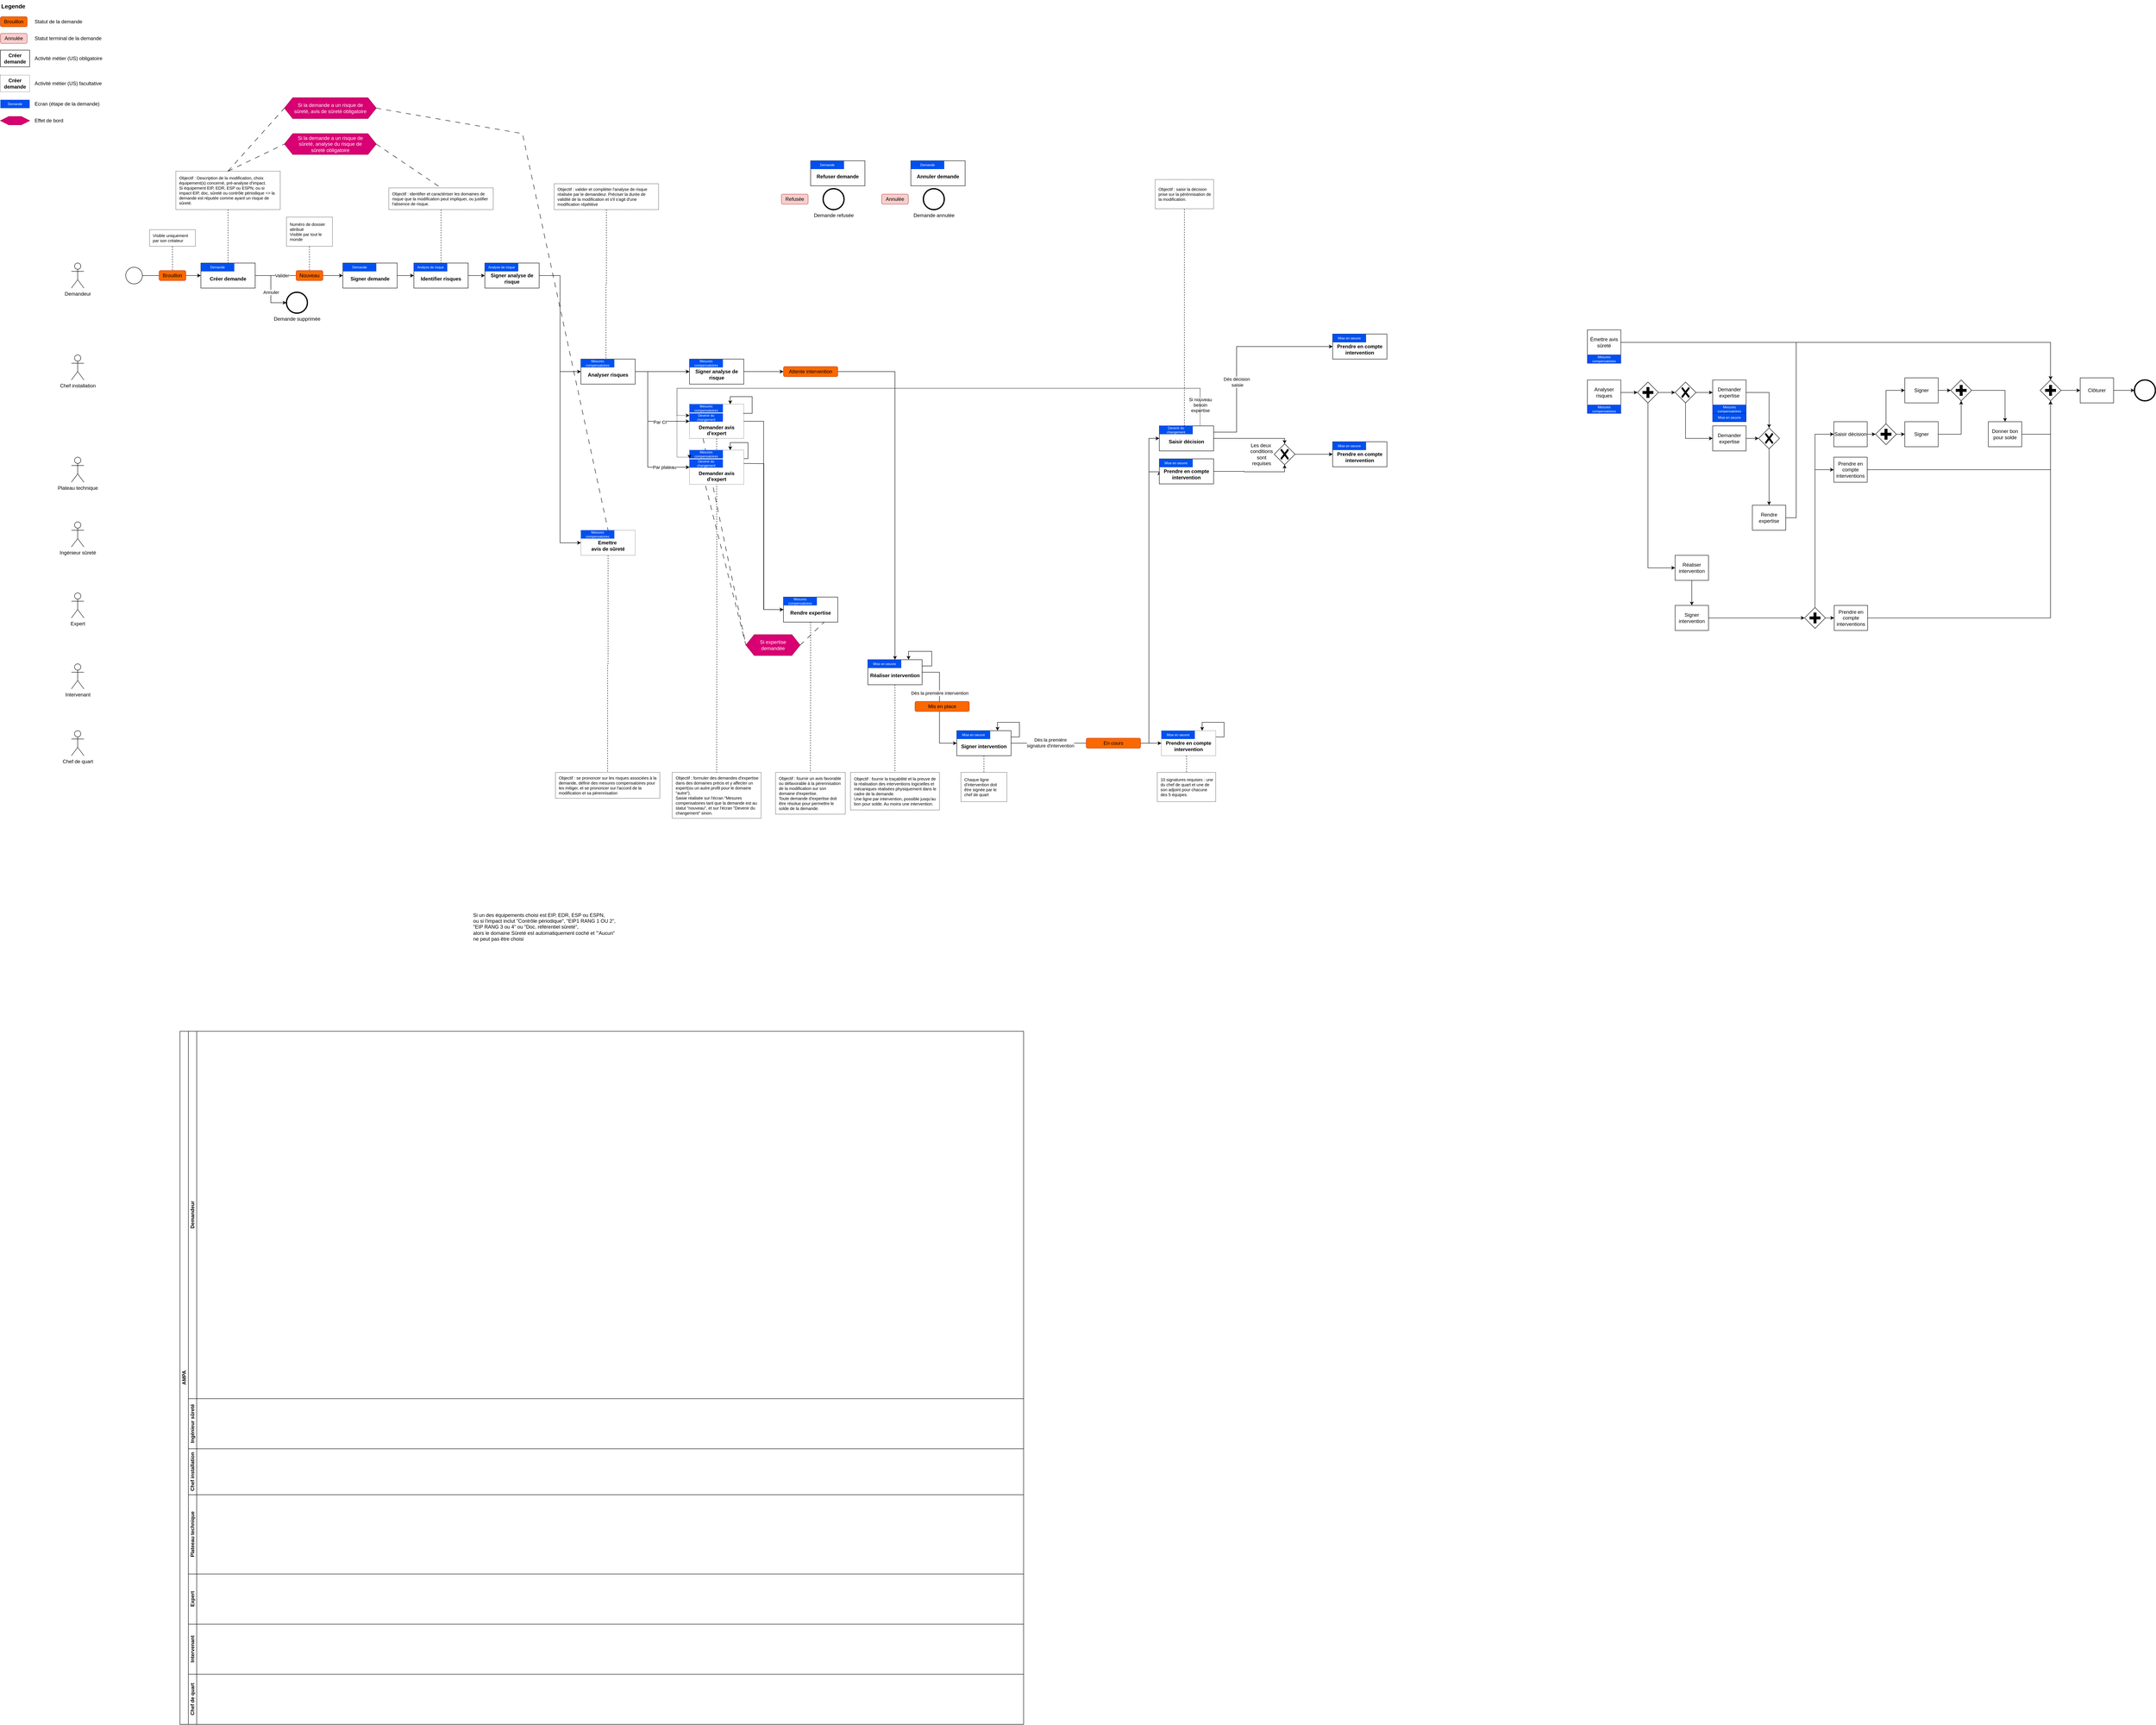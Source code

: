 <mxfile version="27.1.4">
  <diagram id="C5RBs43oDa-KdzZeNtuy" name="Page-1">
    <mxGraphModel dx="1355" dy="2971" grid="1" gridSize="10" guides="1" tooltips="1" connect="1" arrows="1" fold="1" page="1" pageScale="1" pageWidth="827" pageHeight="1169" math="0" shadow="0">
      <root>
        <mxCell id="WIyWlLk6GJQsqaUBKTNV-0" />
        <mxCell id="WIyWlLk6GJQsqaUBKTNV-1" parent="WIyWlLk6GJQsqaUBKTNV-0" />
        <mxCell id="8jjc2kqJS15EgWJWvcIl-381" value="AMPA" style="swimlane;html=1;childLayout=stackLayout;resizeParent=1;resizeParentMax=0;horizontal=0;startSize=20;horizontalStack=0;" parent="WIyWlLk6GJQsqaUBKTNV-1" vertex="1">
          <mxGeometry x="90" y="740" width="2020" height="1660" as="geometry" />
        </mxCell>
        <mxCell id="8jjc2kqJS15EgWJWvcIl-382" value="Demandeur" style="swimlane;html=1;startSize=20;horizontal=0;" parent="8jjc2kqJS15EgWJWvcIl-381" vertex="1">
          <mxGeometry x="20" width="2000" height="880" as="geometry" />
        </mxCell>
        <mxCell id="8jjc2kqJS15EgWJWvcIl-390" value="Ingénieur sûreté" style="swimlane;html=1;startSize=20;horizontal=0;" parent="8jjc2kqJS15EgWJWvcIl-381" vertex="1">
          <mxGeometry x="20" y="880" width="2000" height="120" as="geometry" />
        </mxCell>
        <mxCell id="8jjc2kqJS15EgWJWvcIl-392" value="Chef installation" style="swimlane;html=1;startSize=20;horizontal=0;" parent="8jjc2kqJS15EgWJWvcIl-381" vertex="1">
          <mxGeometry x="20" y="1000" width="2000" height="110" as="geometry" />
        </mxCell>
        <mxCell id="8jjc2kqJS15EgWJWvcIl-413" value="Plateeau technique" style="swimlane;html=1;startSize=20;horizontal=0;" parent="8jjc2kqJS15EgWJWvcIl-381" vertex="1">
          <mxGeometry x="20" y="1110" width="2000" height="190" as="geometry" />
        </mxCell>
        <mxCell id="8jjc2kqJS15EgWJWvcIl-431" value="Expert" style="swimlane;html=1;startSize=20;horizontal=0;" parent="8jjc2kqJS15EgWJWvcIl-381" vertex="1">
          <mxGeometry x="20" y="1300" width="2000" height="120" as="geometry" />
        </mxCell>
        <mxCell id="8jjc2kqJS15EgWJWvcIl-432" value="Intervenant" style="swimlane;html=1;startSize=20;horizontal=0;" parent="8jjc2kqJS15EgWJWvcIl-381" vertex="1">
          <mxGeometry x="20" y="1420" width="2000" height="120" as="geometry" />
        </mxCell>
        <mxCell id="8jjc2kqJS15EgWJWvcIl-433" value="Chef de quart" style="swimlane;html=1;startSize=20;horizontal=0;" parent="8jjc2kqJS15EgWJWvcIl-381" vertex="1">
          <mxGeometry x="20" y="1540" width="2000" height="120" as="geometry" />
        </mxCell>
        <mxCell id="8jjc2kqJS15EgWJWvcIl-466" value="&lt;div&gt;Si un des équipements choisi est EIP, EDR, ESP ou ESPN,&lt;/div&gt;&lt;div&gt;ou si l&#39;impact inclut &quot;Contrôle périodique&quot;, &quot;EIP1 RANG 1 OU 2&quot;, &quot;EIP RANG 3 ou 4&quot; ou &quot;Doc. référentiel sûreté&quot;,&lt;/div&gt;&lt;div&gt;alors le domaine Sûreté est automatiquement coché et &#39;&quot;Aucun&quot; ne peut pas être choisi&lt;/div&gt;" style="text;html=1;align=left;verticalAlign=middle;whiteSpace=wrap;rounded=0;" parent="WIyWlLk6GJQsqaUBKTNV-1" vertex="1">
          <mxGeometry x="790" y="480" width="350" height="20" as="geometry" />
        </mxCell>
        <mxCell id="8jjc2kqJS15EgWJWvcIl-383" value="" style="edgeStyle=orthogonalEdgeStyle;rounded=0;orthogonalLoop=1;jettySize=auto;html=1;exitX=1;exitY=0.5;exitDx=0;exitDy=0;" parent="WIyWlLk6GJQsqaUBKTNV-1" source="8jjc2kqJS15EgWJWvcIl-384" target="8jjc2kqJS15EgWJWvcIl-386" edge="1">
          <mxGeometry relative="1" as="geometry">
            <Array as="points" />
          </mxGeometry>
        </mxCell>
        <mxCell id="8jjc2kqJS15EgWJWvcIl-384" value="" style="ellipse;whiteSpace=wrap;html=1;" parent="WIyWlLk6GJQsqaUBKTNV-1" vertex="1">
          <mxGeometry x="-40" y="-1090" width="40" height="40" as="geometry" />
        </mxCell>
        <mxCell id="8jjc2kqJS15EgWJWvcIl-385" value="" style="edgeStyle=orthogonalEdgeStyle;rounded=0;orthogonalLoop=1;jettySize=auto;html=1;" parent="WIyWlLk6GJQsqaUBKTNV-1" source="8jjc2kqJS15EgWJWvcIl-386" target="8jjc2kqJS15EgWJWvcIl-387" edge="1">
          <mxGeometry relative="1" as="geometry" />
        </mxCell>
        <mxCell id="ZmzfmCcFbRjJiwDWbrTt-29" value="Valider" style="edgeLabel;html=1;align=center;verticalAlign=middle;resizable=0;points=[];" vertex="1" connectable="0" parent="8jjc2kqJS15EgWJWvcIl-385">
          <mxGeometry x="-0.389" relative="1" as="geometry">
            <mxPoint as="offset" />
          </mxGeometry>
        </mxCell>
        <mxCell id="ZmzfmCcFbRjJiwDWbrTt-28" style="edgeStyle=orthogonalEdgeStyle;rounded=0;orthogonalLoop=1;jettySize=auto;html=1;exitX=1;exitY=0.5;exitDx=0;exitDy=0;entryX=0;entryY=0.5;entryDx=0;entryDy=0;entryPerimeter=0;" edge="1" parent="WIyWlLk6GJQsqaUBKTNV-1" source="8jjc2kqJS15EgWJWvcIl-386" target="ZmzfmCcFbRjJiwDWbrTt-27">
          <mxGeometry relative="1" as="geometry" />
        </mxCell>
        <mxCell id="ZmzfmCcFbRjJiwDWbrTt-30" value="Annuler" style="edgeLabel;html=1;align=center;verticalAlign=middle;resizable=0;points=[];" vertex="1" connectable="0" parent="ZmzfmCcFbRjJiwDWbrTt-28">
          <mxGeometry x="-0.447" relative="1" as="geometry">
            <mxPoint y="39" as="offset" />
          </mxGeometry>
        </mxCell>
        <mxCell id="8jjc2kqJS15EgWJWvcIl-386" value="&lt;div&gt;&lt;br&gt;&lt;/div&gt;&lt;div&gt;Créer demande&lt;/div&gt;" style="rounded=0;whiteSpace=wrap;html=1;fontFamily=Helvetica;fontSize=12;fontColor=#000000;align=center;fontStyle=1;verticalAlign=middle;" parent="WIyWlLk6GJQsqaUBKTNV-1" vertex="1">
          <mxGeometry x="140" y="-1100" width="130" height="60" as="geometry" />
        </mxCell>
        <mxCell id="3V38OUaqerDAB0xKx_UT-15" style="edgeStyle=orthogonalEdgeStyle;rounded=0;orthogonalLoop=1;jettySize=auto;html=1;exitX=1;exitY=0.5;exitDx=0;exitDy=0;entryX=0;entryY=0.5;entryDx=0;entryDy=0;" parent="WIyWlLk6GJQsqaUBKTNV-1" source="8jjc2kqJS15EgWJWvcIl-387" target="3V38OUaqerDAB0xKx_UT-13" edge="1">
          <mxGeometry relative="1" as="geometry" />
        </mxCell>
        <mxCell id="8jjc2kqJS15EgWJWvcIl-387" value="&lt;div&gt;&lt;br&gt;&lt;/div&gt;&lt;div&gt;Signer demande&lt;/div&gt;" style="rounded=0;whiteSpace=wrap;html=1;fontFamily=Helvetica;fontSize=12;fontColor=#000000;align=center;fontStyle=1" parent="WIyWlLk6GJQsqaUBKTNV-1" vertex="1">
          <mxGeometry x="480" y="-1100" width="130" height="60" as="geometry" />
        </mxCell>
        <mxCell id="8jjc2kqJS15EgWJWvcIl-391" value="Émettre avis sûreté" style="rounded=0;whiteSpace=wrap;html=1;fontFamily=Helvetica;fontSize=12;fontColor=#000000;align=center;" parent="WIyWlLk6GJQsqaUBKTNV-1" vertex="1">
          <mxGeometry x="3460" y="-940" width="80" height="60" as="geometry" />
        </mxCell>
        <mxCell id="8jjc2kqJS15EgWJWvcIl-456" value="Mesures compensatoires" style="rounded=0;whiteSpace=wrap;html=1;fillColor=#0050ef;fontColor=#ffffff;strokeColor=#001DBC;fontSize=8;" parent="WIyWlLk6GJQsqaUBKTNV-1" vertex="1">
          <mxGeometry x="3460" y="-880" width="80" height="20" as="geometry" />
        </mxCell>
        <mxCell id="8jjc2kqJS15EgWJWvcIl-393" value="" style="edgeStyle=orthogonalEdgeStyle;rounded=0;orthogonalLoop=1;jettySize=auto;html=1;" parent="WIyWlLk6GJQsqaUBKTNV-1" source="8jjc2kqJS15EgWJWvcIl-394" target="8jjc2kqJS15EgWJWvcIl-404" edge="1">
          <mxGeometry relative="1" as="geometry" />
        </mxCell>
        <mxCell id="8jjc2kqJS15EgWJWvcIl-394" value="Analyser risques" style="rounded=0;whiteSpace=wrap;html=1;fontFamily=Helvetica;fontSize=12;fontColor=#000000;align=center;" parent="WIyWlLk6GJQsqaUBKTNV-1" vertex="1">
          <mxGeometry x="3460" y="-820" width="80" height="60" as="geometry" />
        </mxCell>
        <mxCell id="8jjc2kqJS15EgWJWvcIl-395" value="" style="edgeStyle=orthogonalEdgeStyle;rounded=0;orthogonalLoop=1;jettySize=auto;html=1;" parent="WIyWlLk6GJQsqaUBKTNV-1" source="8jjc2kqJS15EgWJWvcIl-396" target="8jjc2kqJS15EgWJWvcIl-397" edge="1">
          <mxGeometry relative="1" as="geometry" />
        </mxCell>
        <mxCell id="8jjc2kqJS15EgWJWvcIl-396" value="" style="points=[[0.25,0.25,0],[0.5,0,0],[0.75,0.25,0],[1,0.5,0],[0.75,0.75,0],[0.5,1,0],[0.25,0.75,0],[0,0.5,0]];shape=mxgraph.bpmn.gateway2;html=1;verticalLabelPosition=bottom;labelBackgroundColor=#ffffff;verticalAlign=top;align=center;perimeter=rhombusPerimeter;outlineConnect=0;outline=none;symbol=none;gwType=exclusive;" parent="WIyWlLk6GJQsqaUBKTNV-1" vertex="1">
          <mxGeometry x="3670" y="-815" width="50" height="50" as="geometry" />
        </mxCell>
        <mxCell id="8jjc2kqJS15EgWJWvcIl-397" value="Demander expertise" style="rounded=0;whiteSpace=wrap;html=1;fontFamily=Helvetica;fontSize=12;fontColor=#000000;align=center;" parent="WIyWlLk6GJQsqaUBKTNV-1" vertex="1">
          <mxGeometry x="3760" y="-820" width="80" height="60" as="geometry" />
        </mxCell>
        <mxCell id="8jjc2kqJS15EgWJWvcIl-398" value="" style="edgeStyle=orthogonalEdgeStyle;rounded=0;orthogonalLoop=1;jettySize=auto;html=1;" parent="WIyWlLk6GJQsqaUBKTNV-1" source="8jjc2kqJS15EgWJWvcIl-399" target="8jjc2kqJS15EgWJWvcIl-400" edge="1">
          <mxGeometry relative="1" as="geometry" />
        </mxCell>
        <mxCell id="8jjc2kqJS15EgWJWvcIl-399" value="Demander expertise" style="rounded=0;whiteSpace=wrap;html=1;fontFamily=Helvetica;fontSize=12;fontColor=#000000;align=center;" parent="WIyWlLk6GJQsqaUBKTNV-1" vertex="1">
          <mxGeometry x="3760" y="-710" width="80" height="60" as="geometry" />
        </mxCell>
        <mxCell id="8jjc2kqJS15EgWJWvcIl-400" value="" style="points=[[0.25,0.25,0],[0.5,0,0],[0.75,0.25,0],[1,0.5,0],[0.75,0.75,0],[0.5,1,0],[0.25,0.75,0],[0,0.5,0]];shape=mxgraph.bpmn.gateway2;html=1;verticalLabelPosition=bottom;labelBackgroundColor=#ffffff;verticalAlign=top;align=center;perimeter=rhombusPerimeter;outlineConnect=0;outline=none;symbol=none;gwType=exclusive;" parent="WIyWlLk6GJQsqaUBKTNV-1" vertex="1">
          <mxGeometry x="3870" y="-705" width="50" height="50" as="geometry" />
        </mxCell>
        <mxCell id="8jjc2kqJS15EgWJWvcIl-401" style="edgeStyle=orthogonalEdgeStyle;rounded=0;orthogonalLoop=1;jettySize=auto;html=1;exitX=0.5;exitY=1;exitDx=0;exitDy=0;exitPerimeter=0;entryX=0;entryY=0.5;entryDx=0;entryDy=0;" parent="WIyWlLk6GJQsqaUBKTNV-1" source="8jjc2kqJS15EgWJWvcIl-396" target="8jjc2kqJS15EgWJWvcIl-399" edge="1">
          <mxGeometry relative="1" as="geometry" />
        </mxCell>
        <mxCell id="8jjc2kqJS15EgWJWvcIl-402" style="edgeStyle=orthogonalEdgeStyle;rounded=0;orthogonalLoop=1;jettySize=auto;html=1;exitX=1;exitY=0.5;exitDx=0;exitDy=0;entryX=0.5;entryY=0;entryDx=0;entryDy=0;entryPerimeter=0;" parent="WIyWlLk6GJQsqaUBKTNV-1" source="8jjc2kqJS15EgWJWvcIl-397" target="8jjc2kqJS15EgWJWvcIl-400" edge="1">
          <mxGeometry relative="1" as="geometry" />
        </mxCell>
        <mxCell id="8jjc2kqJS15EgWJWvcIl-403" value="" style="edgeStyle=orthogonalEdgeStyle;rounded=0;orthogonalLoop=1;jettySize=auto;html=1;" parent="WIyWlLk6GJQsqaUBKTNV-1" source="8jjc2kqJS15EgWJWvcIl-404" target="8jjc2kqJS15EgWJWvcIl-396" edge="1">
          <mxGeometry relative="1" as="geometry" />
        </mxCell>
        <mxCell id="8jjc2kqJS15EgWJWvcIl-404" value="" style="points=[[0.25,0.25,0],[0.5,0,0],[0.75,0.25,0],[1,0.5,0],[0.75,0.75,0],[0.5,1,0],[0.25,0.75,0],[0,0.5,0]];shape=mxgraph.bpmn.gateway2;html=1;verticalLabelPosition=bottom;labelBackgroundColor=#ffffff;verticalAlign=top;align=center;perimeter=rhombusPerimeter;outlineConnect=0;outline=none;symbol=none;gwType=parallel;" parent="WIyWlLk6GJQsqaUBKTNV-1" vertex="1">
          <mxGeometry x="3580" y="-815" width="50" height="50" as="geometry" />
        </mxCell>
        <mxCell id="8jjc2kqJS15EgWJWvcIl-405" value="" style="edgeStyle=orthogonalEdgeStyle;rounded=0;orthogonalLoop=1;jettySize=auto;html=1;" parent="WIyWlLk6GJQsqaUBKTNV-1" source="8jjc2kqJS15EgWJWvcIl-406" target="8jjc2kqJS15EgWJWvcIl-407" edge="1">
          <mxGeometry relative="1" as="geometry" />
        </mxCell>
        <mxCell id="8jjc2kqJS15EgWJWvcIl-406" value="Signer" style="rounded=0;whiteSpace=wrap;html=1;fontFamily=Helvetica;fontSize=12;fontColor=#000000;align=center;" parent="WIyWlLk6GJQsqaUBKTNV-1" vertex="1">
          <mxGeometry x="4220" y="-825" width="80" height="60" as="geometry" />
        </mxCell>
        <mxCell id="8jjc2kqJS15EgWJWvcIl-407" value="" style="points=[[0.25,0.25,0],[0.5,0,0],[0.75,0.25,0],[1,0.5,0],[0.75,0.75,0],[0.5,1,0],[0.25,0.75,0],[0,0.5,0]];shape=mxgraph.bpmn.gateway2;html=1;verticalLabelPosition=bottom;labelBackgroundColor=#ffffff;verticalAlign=top;align=center;perimeter=rhombusPerimeter;outlineConnect=0;outline=none;symbol=none;gwType=parallel;" parent="WIyWlLk6GJQsqaUBKTNV-1" vertex="1">
          <mxGeometry x="4330" y="-820" width="50" height="50" as="geometry" />
        </mxCell>
        <mxCell id="8jjc2kqJS15EgWJWvcIl-408" value="" style="edgeStyle=orthogonalEdgeStyle;rounded=0;orthogonalLoop=1;jettySize=auto;html=1;" parent="WIyWlLk6GJQsqaUBKTNV-1" source="8jjc2kqJS15EgWJWvcIl-409" target="8jjc2kqJS15EgWJWvcIl-411" edge="1">
          <mxGeometry relative="1" as="geometry" />
        </mxCell>
        <mxCell id="8jjc2kqJS15EgWJWvcIl-409" value="" style="points=[[0.25,0.25,0],[0.5,0,0],[0.75,0.25,0],[1,0.5,0],[0.75,0.75,0],[0.5,1,0],[0.25,0.75,0],[0,0.5,0]];shape=mxgraph.bpmn.gateway2;html=1;verticalLabelPosition=bottom;labelBackgroundColor=#ffffff;verticalAlign=top;align=center;perimeter=rhombusPerimeter;outlineConnect=0;outline=none;symbol=none;gwType=parallel;" parent="WIyWlLk6GJQsqaUBKTNV-1" vertex="1">
          <mxGeometry x="4544" y="-820" width="50" height="50" as="geometry" />
        </mxCell>
        <mxCell id="8jjc2kqJS15EgWJWvcIl-410" value="" style="edgeStyle=orthogonalEdgeStyle;rounded=0;orthogonalLoop=1;jettySize=auto;html=1;" parent="WIyWlLk6GJQsqaUBKTNV-1" source="8jjc2kqJS15EgWJWvcIl-411" target="8jjc2kqJS15EgWJWvcIl-412" edge="1">
          <mxGeometry relative="1" as="geometry" />
        </mxCell>
        <mxCell id="8jjc2kqJS15EgWJWvcIl-411" value="Clôturer" style="rounded=0;whiteSpace=wrap;html=1;fontFamily=Helvetica;fontSize=12;fontColor=#000000;align=center;" parent="WIyWlLk6GJQsqaUBKTNV-1" vertex="1">
          <mxGeometry x="4640" y="-825" width="80" height="60" as="geometry" />
        </mxCell>
        <mxCell id="8jjc2kqJS15EgWJWvcIl-412" value="" style="points=[[0.145,0.145,0],[0.5,0,0],[0.855,0.145,0],[1,0.5,0],[0.855,0.855,0],[0.5,1,0],[0.145,0.855,0],[0,0.5,0]];shape=mxgraph.bpmn.event;html=1;verticalLabelPosition=bottom;labelBackgroundColor=#ffffff;verticalAlign=top;align=center;perimeter=ellipsePerimeter;outlineConnect=0;aspect=fixed;outline=end;symbol=terminate2;" parent="WIyWlLk6GJQsqaUBKTNV-1" vertex="1">
          <mxGeometry x="4770" y="-820" width="50" height="50" as="geometry" />
        </mxCell>
        <mxCell id="8jjc2kqJS15EgWJWvcIl-458" value="Mesures compensatoires" style="rounded=0;whiteSpace=wrap;html=1;fillColor=#0050ef;fontColor=#ffffff;strokeColor=#001DBC;fontSize=8;" parent="WIyWlLk6GJQsqaUBKTNV-1" vertex="1">
          <mxGeometry x="3460" y="-760" width="80" height="20" as="geometry" />
        </mxCell>
        <mxCell id="8jjc2kqJS15EgWJWvcIl-461" value="Mesures compensatoires" style="rounded=0;whiteSpace=wrap;html=1;fillColor=#0050ef;fontColor=#ffffff;strokeColor=#001DBC;fontSize=8;" parent="WIyWlLk6GJQsqaUBKTNV-1" vertex="1">
          <mxGeometry x="3760" y="-760" width="80" height="20" as="geometry" />
        </mxCell>
        <mxCell id="8jjc2kqJS15EgWJWvcIl-414" value="Prendre en compte interventions" style="rounded=0;whiteSpace=wrap;html=1;fontFamily=Helvetica;fontSize=12;fontColor=#000000;align=center;" parent="WIyWlLk6GJQsqaUBKTNV-1" vertex="1">
          <mxGeometry x="4050" y="-635" width="80" height="60" as="geometry" />
        </mxCell>
        <mxCell id="8jjc2kqJS15EgWJWvcIl-415" value="" style="edgeStyle=orthogonalEdgeStyle;rounded=0;orthogonalLoop=1;jettySize=auto;html=1;" parent="WIyWlLk6GJQsqaUBKTNV-1" source="8jjc2kqJS15EgWJWvcIl-416" target="8jjc2kqJS15EgWJWvcIl-419" edge="1">
          <mxGeometry relative="1" as="geometry" />
        </mxCell>
        <mxCell id="8jjc2kqJS15EgWJWvcIl-416" value="Saisir décision" style="rounded=0;whiteSpace=wrap;html=1;fontFamily=Helvetica;fontSize=12;fontColor=#000000;align=center;" parent="WIyWlLk6GJQsqaUBKTNV-1" vertex="1">
          <mxGeometry x="4050" y="-720" width="80" height="60" as="geometry" />
        </mxCell>
        <mxCell id="8jjc2kqJS15EgWJWvcIl-417" value="Signer" style="rounded=0;whiteSpace=wrap;html=1;fontFamily=Helvetica;fontSize=12;fontColor=#000000;align=center;" parent="WIyWlLk6GJQsqaUBKTNV-1" vertex="1">
          <mxGeometry x="4220" y="-720" width="80" height="60" as="geometry" />
        </mxCell>
        <mxCell id="8jjc2kqJS15EgWJWvcIl-418" value="" style="edgeStyle=orthogonalEdgeStyle;rounded=0;orthogonalLoop=1;jettySize=auto;html=1;" parent="WIyWlLk6GJQsqaUBKTNV-1" source="8jjc2kqJS15EgWJWvcIl-419" target="8jjc2kqJS15EgWJWvcIl-417" edge="1">
          <mxGeometry relative="1" as="geometry" />
        </mxCell>
        <mxCell id="8jjc2kqJS15EgWJWvcIl-419" value="" style="points=[[0.25,0.25,0],[0.5,0,0],[0.75,0.25,0],[1,0.5,0],[0.75,0.75,0],[0.5,1,0],[0.25,0.75,0],[0,0.5,0]];shape=mxgraph.bpmn.gateway2;html=1;verticalLabelPosition=bottom;labelBackgroundColor=#ffffff;verticalAlign=top;align=center;perimeter=rhombusPerimeter;outlineConnect=0;outline=none;symbol=none;gwType=parallel;" parent="WIyWlLk6GJQsqaUBKTNV-1" vertex="1">
          <mxGeometry x="4150" y="-715" width="50" height="50" as="geometry" />
        </mxCell>
        <mxCell id="8jjc2kqJS15EgWJWvcIl-420" value="Donner bon pour solde" style="rounded=0;whiteSpace=wrap;html=1;fontFamily=Helvetica;fontSize=12;fontColor=#000000;align=center;" parent="WIyWlLk6GJQsqaUBKTNV-1" vertex="1">
          <mxGeometry x="4420" y="-720" width="80" height="60" as="geometry" />
        </mxCell>
        <mxCell id="8jjc2kqJS15EgWJWvcIl-421" value="Rendre expertise" style="rounded=0;whiteSpace=wrap;html=1;fontFamily=Helvetica;fontSize=12;fontColor=#000000;align=center;" parent="WIyWlLk6GJQsqaUBKTNV-1" vertex="1">
          <mxGeometry x="3855" y="-520" width="80" height="60" as="geometry" />
        </mxCell>
        <mxCell id="8jjc2kqJS15EgWJWvcIl-422" value="Réaliser intervention" style="rounded=0;whiteSpace=wrap;html=1;fontFamily=Helvetica;fontSize=12;fontColor=#000000;align=center;" parent="WIyWlLk6GJQsqaUBKTNV-1" vertex="1">
          <mxGeometry x="3670" y="-400" width="80" height="60" as="geometry" />
        </mxCell>
        <mxCell id="8jjc2kqJS15EgWJWvcIl-423" value="Signer intervention" style="rounded=0;whiteSpace=wrap;html=1;fontFamily=Helvetica;fontSize=12;fontColor=#000000;align=center;" parent="WIyWlLk6GJQsqaUBKTNV-1" vertex="1">
          <mxGeometry x="3670" y="-280" width="80" height="60" as="geometry" />
        </mxCell>
        <mxCell id="8jjc2kqJS15EgWJWvcIl-424" value="" style="edgeStyle=orthogonalEdgeStyle;rounded=0;orthogonalLoop=1;jettySize=auto;html=1;" parent="WIyWlLk6GJQsqaUBKTNV-1" source="8jjc2kqJS15EgWJWvcIl-422" target="8jjc2kqJS15EgWJWvcIl-423" edge="1">
          <mxGeometry relative="1" as="geometry" />
        </mxCell>
        <mxCell id="8jjc2kqJS15EgWJWvcIl-425" value="" style="points=[[0.25,0.25,0],[0.5,0,0],[0.75,0.25,0],[1,0.5,0],[0.75,0.75,0],[0.5,1,0],[0.25,0.75,0],[0,0.5,0]];shape=mxgraph.bpmn.gateway2;html=1;verticalLabelPosition=bottom;labelBackgroundColor=#ffffff;verticalAlign=top;align=center;perimeter=rhombusPerimeter;outlineConnect=0;outline=none;symbol=none;gwType=parallel;" parent="WIyWlLk6GJQsqaUBKTNV-1" vertex="1">
          <mxGeometry x="3980" y="-275" width="50" height="50" as="geometry" />
        </mxCell>
        <mxCell id="8jjc2kqJS15EgWJWvcIl-426" value="Prendre en compte interventions" style="rounded=0;whiteSpace=wrap;html=1;fontFamily=Helvetica;fontSize=12;fontColor=#000000;align=center;" parent="WIyWlLk6GJQsqaUBKTNV-1" vertex="1">
          <mxGeometry x="4051" y="-280" width="80" height="60" as="geometry" />
        </mxCell>
        <mxCell id="8jjc2kqJS15EgWJWvcIl-427" value="" style="edgeStyle=orthogonalEdgeStyle;rounded=0;orthogonalLoop=1;jettySize=auto;html=1;" parent="WIyWlLk6GJQsqaUBKTNV-1" source="8jjc2kqJS15EgWJWvcIl-425" target="8jjc2kqJS15EgWJWvcIl-426" edge="1">
          <mxGeometry relative="1" as="geometry" />
        </mxCell>
        <mxCell id="8jjc2kqJS15EgWJWvcIl-428" value="" style="edgeStyle=orthogonalEdgeStyle;rounded=0;orthogonalLoop=1;jettySize=auto;html=1;" parent="WIyWlLk6GJQsqaUBKTNV-1" source="8jjc2kqJS15EgWJWvcIl-423" target="8jjc2kqJS15EgWJWvcIl-425" edge="1">
          <mxGeometry relative="1" as="geometry">
            <mxPoint x="3890" y="590" as="sourcePoint" />
            <mxPoint x="3990" y="590" as="targetPoint" />
          </mxGeometry>
        </mxCell>
        <mxCell id="8jjc2kqJS15EgWJWvcIl-429" style="edgeStyle=orthogonalEdgeStyle;rounded=0;orthogonalLoop=1;jettySize=auto;html=1;exitX=0.5;exitY=0;exitDx=0;exitDy=0;exitPerimeter=0;entryX=0;entryY=0.5;entryDx=0;entryDy=0;" parent="WIyWlLk6GJQsqaUBKTNV-1" source="8jjc2kqJS15EgWJWvcIl-425" target="8jjc2kqJS15EgWJWvcIl-416" edge="1">
          <mxGeometry relative="1" as="geometry" />
        </mxCell>
        <mxCell id="8jjc2kqJS15EgWJWvcIl-430" style="edgeStyle=orthogonalEdgeStyle;rounded=0;orthogonalLoop=1;jettySize=auto;html=1;exitX=0.5;exitY=0;exitDx=0;exitDy=0;exitPerimeter=0;entryX=0;entryY=0.5;entryDx=0;entryDy=0;" parent="WIyWlLk6GJQsqaUBKTNV-1" source="8jjc2kqJS15EgWJWvcIl-425" target="8jjc2kqJS15EgWJWvcIl-414" edge="1">
          <mxGeometry relative="1" as="geometry" />
        </mxCell>
        <mxCell id="8jjc2kqJS15EgWJWvcIl-462" value="Mise en oeuvre" style="rounded=0;whiteSpace=wrap;html=1;fillColor=#0050ef;fontColor=#ffffff;strokeColor=#001DBC;fontSize=8;" parent="WIyWlLk6GJQsqaUBKTNV-1" vertex="1">
          <mxGeometry x="3760" y="-740" width="80" height="20" as="geometry" />
        </mxCell>
        <mxCell id="8jjc2kqJS15EgWJWvcIl-436" style="edgeStyle=orthogonalEdgeStyle;rounded=0;orthogonalLoop=1;jettySize=auto;html=1;exitX=0.5;exitY=1;exitDx=0;exitDy=0;exitPerimeter=0;entryX=0;entryY=0.5;entryDx=0;entryDy=0;" parent="WIyWlLk6GJQsqaUBKTNV-1" source="8jjc2kqJS15EgWJWvcIl-404" target="8jjc2kqJS15EgWJWvcIl-422" edge="1">
          <mxGeometry relative="1" as="geometry" />
        </mxCell>
        <mxCell id="8jjc2kqJS15EgWJWvcIl-437" value="" style="edgeStyle=orthogonalEdgeStyle;rounded=0;orthogonalLoop=1;jettySize=auto;html=1;" parent="WIyWlLk6GJQsqaUBKTNV-1" source="8jjc2kqJS15EgWJWvcIl-400" target="8jjc2kqJS15EgWJWvcIl-421" edge="1">
          <mxGeometry relative="1" as="geometry" />
        </mxCell>
        <mxCell id="8jjc2kqJS15EgWJWvcIl-438" style="edgeStyle=orthogonalEdgeStyle;rounded=0;orthogonalLoop=1;jettySize=auto;html=1;exitX=0.5;exitY=0;exitDx=0;exitDy=0;exitPerimeter=0;entryX=0;entryY=0.5;entryDx=0;entryDy=0;" parent="WIyWlLk6GJQsqaUBKTNV-1" source="8jjc2kqJS15EgWJWvcIl-419" target="8jjc2kqJS15EgWJWvcIl-406" edge="1">
          <mxGeometry relative="1" as="geometry" />
        </mxCell>
        <mxCell id="8jjc2kqJS15EgWJWvcIl-439" style="edgeStyle=orthogonalEdgeStyle;rounded=0;orthogonalLoop=1;jettySize=auto;html=1;exitX=1;exitY=0.5;exitDx=0;exitDy=0;entryX=0.5;entryY=1;entryDx=0;entryDy=0;entryPerimeter=0;" parent="WIyWlLk6GJQsqaUBKTNV-1" source="8jjc2kqJS15EgWJWvcIl-417" target="8jjc2kqJS15EgWJWvcIl-407" edge="1">
          <mxGeometry relative="1" as="geometry" />
        </mxCell>
        <mxCell id="8jjc2kqJS15EgWJWvcIl-440" style="edgeStyle=orthogonalEdgeStyle;rounded=0;orthogonalLoop=1;jettySize=auto;html=1;exitX=1;exitY=0.5;exitDx=0;exitDy=0;exitPerimeter=0;entryX=0.5;entryY=0;entryDx=0;entryDy=0;" parent="WIyWlLk6GJQsqaUBKTNV-1" source="8jjc2kqJS15EgWJWvcIl-407" target="8jjc2kqJS15EgWJWvcIl-420" edge="1">
          <mxGeometry relative="1" as="geometry" />
        </mxCell>
        <mxCell id="8jjc2kqJS15EgWJWvcIl-441" style="edgeStyle=orthogonalEdgeStyle;rounded=0;orthogonalLoop=1;jettySize=auto;html=1;exitX=1;exitY=0.5;exitDx=0;exitDy=0;entryX=0.5;entryY=1;entryDx=0;entryDy=0;entryPerimeter=0;" parent="WIyWlLk6GJQsqaUBKTNV-1" source="8jjc2kqJS15EgWJWvcIl-420" target="8jjc2kqJS15EgWJWvcIl-409" edge="1">
          <mxGeometry relative="1" as="geometry" />
        </mxCell>
        <mxCell id="8jjc2kqJS15EgWJWvcIl-442" style="edgeStyle=orthogonalEdgeStyle;rounded=0;orthogonalLoop=1;jettySize=auto;html=1;exitX=1;exitY=0.5;exitDx=0;exitDy=0;entryX=0.5;entryY=0;entryDx=0;entryDy=0;entryPerimeter=0;" parent="WIyWlLk6GJQsqaUBKTNV-1" source="8jjc2kqJS15EgWJWvcIl-421" target="8jjc2kqJS15EgWJWvcIl-409" edge="1">
          <mxGeometry relative="1" as="geometry">
            <Array as="points">
              <mxPoint x="3960" y="-490" />
              <mxPoint x="3960" y="-910" />
              <mxPoint x="4569" y="-910" />
            </Array>
          </mxGeometry>
        </mxCell>
        <mxCell id="8jjc2kqJS15EgWJWvcIl-443" style="edgeStyle=orthogonalEdgeStyle;rounded=0;orthogonalLoop=1;jettySize=auto;html=1;exitX=1;exitY=0.5;exitDx=0;exitDy=0;entryX=0.5;entryY=0;entryDx=0;entryDy=0;entryPerimeter=0;" parent="WIyWlLk6GJQsqaUBKTNV-1" source="8jjc2kqJS15EgWJWvcIl-391" target="8jjc2kqJS15EgWJWvcIl-409" edge="1">
          <mxGeometry relative="1" as="geometry" />
        </mxCell>
        <mxCell id="8jjc2kqJS15EgWJWvcIl-444" style="edgeStyle=orthogonalEdgeStyle;rounded=0;orthogonalLoop=1;jettySize=auto;html=1;exitX=1;exitY=0.5;exitDx=0;exitDy=0;entryX=0.5;entryY=1;entryDx=0;entryDy=0;entryPerimeter=0;" parent="WIyWlLk6GJQsqaUBKTNV-1" source="8jjc2kqJS15EgWJWvcIl-426" target="8jjc2kqJS15EgWJWvcIl-409" edge="1">
          <mxGeometry relative="1" as="geometry" />
        </mxCell>
        <mxCell id="8jjc2kqJS15EgWJWvcIl-445" style="edgeStyle=orthogonalEdgeStyle;rounded=0;orthogonalLoop=1;jettySize=auto;html=1;exitX=1;exitY=0.5;exitDx=0;exitDy=0;entryX=0.5;entryY=1;entryDx=0;entryDy=0;entryPerimeter=0;" parent="WIyWlLk6GJQsqaUBKTNV-1" source="8jjc2kqJS15EgWJWvcIl-414" target="8jjc2kqJS15EgWJWvcIl-409" edge="1">
          <mxGeometry relative="1" as="geometry" />
        </mxCell>
        <mxCell id="8jjc2kqJS15EgWJWvcIl-469" value="Brouillon" style="rounded=1;whiteSpace=wrap;html=1;fillColor=#fa6800;fontColor=#000000;strokeColor=#C73500;" parent="WIyWlLk6GJQsqaUBKTNV-1" vertex="1">
          <mxGeometry x="40" y="-1082" width="64" height="24" as="geometry" />
        </mxCell>
        <mxCell id="8jjc2kqJS15EgWJWvcIl-472" style="edgeStyle=orthogonalEdgeStyle;rounded=0;orthogonalLoop=1;jettySize=auto;html=1;exitX=0.5;exitY=1;exitDx=0;exitDy=0;entryX=0.5;entryY=0;entryDx=0;entryDy=0;dashed=1;endArrow=none;startFill=0;" parent="WIyWlLk6GJQsqaUBKTNV-1" source="8jjc2kqJS15EgWJWvcIl-471" target="8jjc2kqJS15EgWJWvcIl-469" edge="1">
          <mxGeometry relative="1" as="geometry" />
        </mxCell>
        <mxCell id="8jjc2kqJS15EgWJWvcIl-471" value="&lt;div align=&quot;left&quot;&gt;Visible uniquement par son créateur&lt;/div&gt;" style="text;html=1;align=left;verticalAlign=middle;whiteSpace=wrap;rounded=0;fontSize=10;strokeColor=default;dashed=1;dashPattern=1 1;glass=0;perimeterSpacing=0;labelPadding=0;spacing=8;" parent="WIyWlLk6GJQsqaUBKTNV-1" vertex="1">
          <mxGeometry x="17" y="-1180" width="110" height="40" as="geometry" />
        </mxCell>
        <mxCell id="8jjc2kqJS15EgWJWvcIl-473" value="Nouveau" style="rounded=1;whiteSpace=wrap;html=1;fillColor=#fa6800;fontColor=#000000;strokeColor=#C73500;" parent="WIyWlLk6GJQsqaUBKTNV-1" vertex="1">
          <mxGeometry x="368" y="-1082" width="64" height="24" as="geometry" />
        </mxCell>
        <mxCell id="8jjc2kqJS15EgWJWvcIl-474" value="&lt;div&gt;Numéro de dossier attribué&lt;/div&gt;&lt;div&gt;Visible par tout le monde&lt;/div&gt;" style="text;html=1;align=left;verticalAlign=middle;whiteSpace=wrap;rounded=0;fontSize=10;strokeColor=default;dashed=1;dashPattern=1 1;glass=0;perimeterSpacing=0;labelPadding=0;spacing=8;" parent="WIyWlLk6GJQsqaUBKTNV-1" vertex="1">
          <mxGeometry x="345" y="-1210" width="110" height="70" as="geometry" />
        </mxCell>
        <mxCell id="8jjc2kqJS15EgWJWvcIl-475" style="edgeStyle=orthogonalEdgeStyle;rounded=0;orthogonalLoop=1;jettySize=auto;html=1;exitX=0.5;exitY=1;exitDx=0;exitDy=0;entryX=0.5;entryY=0;entryDx=0;entryDy=0;dashed=1;endArrow=none;startFill=0;" parent="WIyWlLk6GJQsqaUBKTNV-1" source="8jjc2kqJS15EgWJWvcIl-474" target="8jjc2kqJS15EgWJWvcIl-473" edge="1">
          <mxGeometry relative="1" as="geometry">
            <mxPoint x="160" y="-1120" as="sourcePoint" />
            <mxPoint x="160" y="-1062" as="targetPoint" />
          </mxGeometry>
        </mxCell>
        <mxCell id="3V38OUaqerDAB0xKx_UT-0" value="Demande" style="rounded=0;whiteSpace=wrap;html=1;fillColor=#0050ef;fontColor=#ffffff;strokeColor=none;fontSize=8;" parent="WIyWlLk6GJQsqaUBKTNV-1" vertex="1">
          <mxGeometry x="140" y="-1100" width="80" height="20" as="geometry" />
        </mxCell>
        <mxCell id="3V38OUaqerDAB0xKx_UT-1" style="edgeStyle=orthogonalEdgeStyle;rounded=0;orthogonalLoop=1;jettySize=auto;html=1;exitX=0.5;exitY=1;exitDx=0;exitDy=0;entryX=0.5;entryY=0;entryDx=0;entryDy=0;dashed=1;endArrow=none;startFill=0;" parent="WIyWlLk6GJQsqaUBKTNV-1" source="3V38OUaqerDAB0xKx_UT-2" edge="1">
          <mxGeometry relative="1" as="geometry">
            <mxPoint x="205" y="-1100" as="targetPoint" />
          </mxGeometry>
        </mxCell>
        <mxCell id="ZmzfmCcFbRjJiwDWbrTt-33" style="rounded=0;orthogonalLoop=1;jettySize=auto;html=1;exitX=0.5;exitY=0;exitDx=0;exitDy=0;entryX=0;entryY=0.5;entryDx=0;entryDy=0;dashed=1;endArrow=none;startFill=0;dashPattern=12 12;" edge="1" parent="WIyWlLk6GJQsqaUBKTNV-1" source="3V38OUaqerDAB0xKx_UT-2" target="3V38OUaqerDAB0xKx_UT-16">
          <mxGeometry relative="1" as="geometry" />
        </mxCell>
        <mxCell id="3V38OUaqerDAB0xKx_UT-2" value="&lt;div&gt;Objectif : Description de la modification, choix équipement(s) concerné, pré-analyse d&#39;impact.&lt;/div&gt;&lt;div&gt;Si équipement EIP, EDR, ESP ou ESPN, ou si impact EIP, doc, sûreté ou contrôle périodique =&amp;gt; la demande est réputée comme ayant un risque de sûreté.&lt;/div&gt;" style="text;html=1;align=left;verticalAlign=middle;whiteSpace=wrap;rounded=0;fontSize=10;strokeColor=default;dashed=1;dashPattern=1 1;glass=0;perimeterSpacing=0;labelPadding=0;spacing=8;" parent="WIyWlLk6GJQsqaUBKTNV-1" vertex="1">
          <mxGeometry x="80" y="-1320" width="250" height="92" as="geometry" />
        </mxCell>
        <mxCell id="3V38OUaqerDAB0xKx_UT-3" value="Demande" style="rounded=0;whiteSpace=wrap;html=1;fillColor=#0050ef;fontColor=#ffffff;strokeColor=none;fontSize=8;" parent="WIyWlLk6GJQsqaUBKTNV-1" vertex="1">
          <mxGeometry x="480" y="-1100" width="80" height="20" as="geometry" />
        </mxCell>
        <mxCell id="3V38OUaqerDAB0xKx_UT-4" value="Brouillon" style="rounded=1;whiteSpace=wrap;html=1;fillColor=#fa6800;fontColor=#000000;strokeColor=#C73500;" parent="WIyWlLk6GJQsqaUBKTNV-1" vertex="1">
          <mxGeometry x="-340" y="-1690" width="64" height="24" as="geometry" />
        </mxCell>
        <mxCell id="3V38OUaqerDAB0xKx_UT-6" value="Legende" style="text;html=1;whiteSpace=wrap;overflow=hidden;rounded=0;fontStyle=1;fontSize=14;" parent="WIyWlLk6GJQsqaUBKTNV-1" vertex="1">
          <mxGeometry x="-340" y="-1730" width="60" height="26" as="geometry" />
        </mxCell>
        <mxCell id="3V38OUaqerDAB0xKx_UT-7" value="Statut de la demande" style="text;html=1;align=left;verticalAlign=middle;whiteSpace=wrap;rounded=0;" parent="WIyWlLk6GJQsqaUBKTNV-1" vertex="1">
          <mxGeometry x="-260" y="-1693" width="120" height="30" as="geometry" />
        </mxCell>
        <mxCell id="3V38OUaqerDAB0xKx_UT-8" value="&lt;div&gt;Créer demande&lt;/div&gt;" style="rounded=0;whiteSpace=wrap;html=1;fontFamily=Helvetica;fontSize=12;fontColor=#000000;align=center;fontStyle=1;verticalAlign=middle;" parent="WIyWlLk6GJQsqaUBKTNV-1" vertex="1">
          <mxGeometry x="-340" y="-1610" width="70" height="40" as="geometry" />
        </mxCell>
        <mxCell id="3V38OUaqerDAB0xKx_UT-9" value="Activité métier (US)&amp;nbsp;obligatoire" style="text;html=1;align=left;verticalAlign=middle;whiteSpace=wrap;rounded=0;" parent="WIyWlLk6GJQsqaUBKTNV-1" vertex="1">
          <mxGeometry x="-260" y="-1605" width="210" height="30" as="geometry" />
        </mxCell>
        <mxCell id="3V38OUaqerDAB0xKx_UT-10" value="Demande" style="rounded=0;whiteSpace=wrap;html=1;fillColor=#0050ef;fontColor=#ffffff;strokeColor=none;fontSize=8;" parent="WIyWlLk6GJQsqaUBKTNV-1" vertex="1">
          <mxGeometry x="-340" y="-1491" width="70" height="20" as="geometry" />
        </mxCell>
        <mxCell id="3V38OUaqerDAB0xKx_UT-12" value="Ecran (étape de la demande)" style="text;html=1;align=left;verticalAlign=middle;whiteSpace=wrap;rounded=0;" parent="WIyWlLk6GJQsqaUBKTNV-1" vertex="1">
          <mxGeometry x="-260" y="-1496" width="180" height="30" as="geometry" />
        </mxCell>
        <mxCell id="3V38OUaqerDAB0xKx_UT-26" style="edgeStyle=orthogonalEdgeStyle;rounded=0;orthogonalLoop=1;jettySize=auto;html=1;exitX=1;exitY=0.5;exitDx=0;exitDy=0;entryX=0;entryY=0.5;entryDx=0;entryDy=0;" parent="WIyWlLk6GJQsqaUBKTNV-1" source="3V38OUaqerDAB0xKx_UT-13" target="3V38OUaqerDAB0xKx_UT-23" edge="1">
          <mxGeometry relative="1" as="geometry" />
        </mxCell>
        <mxCell id="3V38OUaqerDAB0xKx_UT-13" value="&lt;br&gt;&lt;div&gt;Identifier risques&lt;/div&gt;" style="rounded=0;whiteSpace=wrap;html=1;fontFamily=Helvetica;fontSize=12;fontColor=#000000;align=center;fontStyle=1" parent="WIyWlLk6GJQsqaUBKTNV-1" vertex="1">
          <mxGeometry x="650" y="-1100" width="130" height="60" as="geometry" />
        </mxCell>
        <mxCell id="3V38OUaqerDAB0xKx_UT-14" value="Analyse de risque" style="rounded=0;whiteSpace=wrap;html=1;fillColor=#0050ef;fontColor=#ffffff;strokeColor=none;fontSize=8;" parent="WIyWlLk6GJQsqaUBKTNV-1" vertex="1">
          <mxGeometry x="650" y="-1100" width="80" height="20" as="geometry" />
        </mxCell>
        <mxCell id="3V38OUaqerDAB0xKx_UT-16" value="Si la demande a un risque de sûreté, analyse du risque de sûreté obligatoire" style="shape=hexagon;perimeter=hexagonPerimeter2;whiteSpace=wrap;html=1;fixedSize=1;spacingLeft=16;spacingRight=16;fillColor=#d80073;fontColor=#ffffff;strokeColor=#A50040;" parent="WIyWlLk6GJQsqaUBKTNV-1" vertex="1">
          <mxGeometry x="340" y="-1410" width="220" height="50" as="geometry" />
        </mxCell>
        <mxCell id="3V38OUaqerDAB0xKx_UT-19" value="&lt;div&gt;&lt;br&gt;&lt;/div&gt;" style="shape=hexagon;perimeter=hexagonPerimeter2;whiteSpace=wrap;html=1;fixedSize=1;spacingLeft=16;spacingRight=16;fillColor=#d80073;fontColor=#ffffff;strokeColor=#A50040;" parent="WIyWlLk6GJQsqaUBKTNV-1" vertex="1">
          <mxGeometry x="-340" y="-1451" width="70" height="20" as="geometry" />
        </mxCell>
        <mxCell id="3V38OUaqerDAB0xKx_UT-20" value="Effet de bord" style="text;html=1;align=left;verticalAlign=middle;whiteSpace=wrap;rounded=0;" parent="WIyWlLk6GJQsqaUBKTNV-1" vertex="1">
          <mxGeometry x="-260" y="-1456" width="180" height="30" as="geometry" />
        </mxCell>
        <mxCell id="3V38OUaqerDAB0xKx_UT-21" value="&lt;div&gt;Objectif : identifier et caractériser les domaines de risque que la modification peut impliquer, ou justifier l&#39;absence de risque.&lt;/div&gt;" style="text;html=1;align=left;verticalAlign=middle;whiteSpace=wrap;rounded=0;fontSize=10;strokeColor=default;dashed=1;dashPattern=1 1;glass=0;perimeterSpacing=0;labelPadding=0;spacing=8;" parent="WIyWlLk6GJQsqaUBKTNV-1" vertex="1">
          <mxGeometry x="590" y="-1280" width="250" height="52" as="geometry" />
        </mxCell>
        <mxCell id="3V38OUaqerDAB0xKx_UT-22" style="edgeStyle=orthogonalEdgeStyle;rounded=0;orthogonalLoop=1;jettySize=auto;html=1;exitX=0.5;exitY=1;exitDx=0;exitDy=0;entryX=0.5;entryY=0;entryDx=0;entryDy=0;dashed=1;endArrow=none;startFill=0;" parent="WIyWlLk6GJQsqaUBKTNV-1" source="3V38OUaqerDAB0xKx_UT-21" target="3V38OUaqerDAB0xKx_UT-13" edge="1">
          <mxGeometry relative="1" as="geometry">
            <mxPoint x="360" y="-1022" as="targetPoint" />
            <mxPoint x="360" y="-1150" as="sourcePoint" />
          </mxGeometry>
        </mxCell>
        <mxCell id="3V38OUaqerDAB0xKx_UT-33" style="edgeStyle=orthogonalEdgeStyle;rounded=0;orthogonalLoop=1;jettySize=auto;html=1;exitX=1;exitY=0.5;exitDx=0;exitDy=0;entryX=0;entryY=0.5;entryDx=0;entryDy=0;" parent="WIyWlLk6GJQsqaUBKTNV-1" source="3V38OUaqerDAB0xKx_UT-23" target="3V38OUaqerDAB0xKx_UT-31" edge="1">
          <mxGeometry relative="1" as="geometry" />
        </mxCell>
        <mxCell id="ZmzfmCcFbRjJiwDWbrTt-7" style="edgeStyle=orthogonalEdgeStyle;rounded=0;orthogonalLoop=1;jettySize=auto;html=1;exitX=1;exitY=0.5;exitDx=0;exitDy=0;entryX=0;entryY=0.5;entryDx=0;entryDy=0;" edge="1" parent="WIyWlLk6GJQsqaUBKTNV-1" source="3V38OUaqerDAB0xKx_UT-23" target="ZmzfmCcFbRjJiwDWbrTt-5">
          <mxGeometry relative="1" as="geometry" />
        </mxCell>
        <mxCell id="3V38OUaqerDAB0xKx_UT-23" value="&lt;div&gt;&lt;br&gt;&lt;/div&gt;&lt;div&gt;Signer analyse de risque&lt;/div&gt;" style="rounded=0;whiteSpace=wrap;html=1;fontFamily=Helvetica;fontSize=12;fontColor=#000000;align=center;fontStyle=1" parent="WIyWlLk6GJQsqaUBKTNV-1" vertex="1">
          <mxGeometry x="820" y="-1100" width="130" height="60" as="geometry" />
        </mxCell>
        <mxCell id="3V38OUaqerDAB0xKx_UT-24" value="Analyse de risque" style="rounded=0;whiteSpace=wrap;html=1;fillColor=#0050ef;fontColor=#ffffff;strokeColor=none;fontSize=8;" parent="WIyWlLk6GJQsqaUBKTNV-1" vertex="1">
          <mxGeometry x="820" y="-1100" width="80" height="20" as="geometry" />
        </mxCell>
        <mxCell id="3V38OUaqerDAB0xKx_UT-27" value="Demandeur" style="shape=umlActor;verticalLabelPosition=bottom;verticalAlign=top;html=1;outlineConnect=0;" parent="WIyWlLk6GJQsqaUBKTNV-1" vertex="1">
          <mxGeometry x="-170" y="-1100" width="30" height="60" as="geometry" />
        </mxCell>
        <mxCell id="3V38OUaqerDAB0xKx_UT-30" value="Chef installation" style="shape=umlActor;verticalLabelPosition=bottom;verticalAlign=top;html=1;outlineConnect=0;" parent="WIyWlLk6GJQsqaUBKTNV-1" vertex="1">
          <mxGeometry x="-170" y="-880" width="30" height="60" as="geometry" />
        </mxCell>
        <mxCell id="ZmzfmCcFbRjJiwDWbrTt-2" style="edgeStyle=orthogonalEdgeStyle;rounded=0;orthogonalLoop=1;jettySize=auto;html=1;exitX=1;exitY=0.5;exitDx=0;exitDy=0;entryX=0;entryY=0.5;entryDx=0;entryDy=0;" edge="1" parent="WIyWlLk6GJQsqaUBKTNV-1" source="3V38OUaqerDAB0xKx_UT-31" target="ZmzfmCcFbRjJiwDWbrTt-0">
          <mxGeometry relative="1" as="geometry" />
        </mxCell>
        <mxCell id="ZmzfmCcFbRjJiwDWbrTt-21" style="edgeStyle=orthogonalEdgeStyle;rounded=0;orthogonalLoop=1;jettySize=auto;html=1;exitX=1;exitY=0.5;exitDx=0;exitDy=0;entryX=0;entryY=0.5;entryDx=0;entryDy=0;" edge="1" parent="WIyWlLk6GJQsqaUBKTNV-1" source="3V38OUaqerDAB0xKx_UT-31" target="ZmzfmCcFbRjJiwDWbrTt-16">
          <mxGeometry relative="1" as="geometry">
            <mxPoint x="1250" y="-700" as="targetPoint" />
            <Array as="points">
              <mxPoint x="1210" y="-840" />
              <mxPoint x="1210" y="-721" />
            </Array>
          </mxGeometry>
        </mxCell>
        <mxCell id="ZmzfmCcFbRjJiwDWbrTt-57" value="Par CI" style="edgeLabel;html=1;align=center;verticalAlign=middle;resizable=0;points=[];" vertex="1" connectable="0" parent="ZmzfmCcFbRjJiwDWbrTt-21">
          <mxGeometry x="0.641" y="-1" relative="1" as="geometry">
            <mxPoint x="-27" y="1" as="offset" />
          </mxGeometry>
        </mxCell>
        <mxCell id="ZmzfmCcFbRjJiwDWbrTt-25" style="edgeStyle=orthogonalEdgeStyle;rounded=0;orthogonalLoop=1;jettySize=auto;html=1;exitX=1;exitY=0.5;exitDx=0;exitDy=0;entryX=0;entryY=0.5;entryDx=0;entryDy=0;" edge="1" parent="WIyWlLk6GJQsqaUBKTNV-1" source="3V38OUaqerDAB0xKx_UT-31" target="ZmzfmCcFbRjJiwDWbrTt-104">
          <mxGeometry relative="1" as="geometry">
            <mxPoint x="1210" y="-590" as="targetPoint" />
            <Array as="points">
              <mxPoint x="1210" y="-840" />
              <mxPoint x="1210" y="-611" />
            </Array>
          </mxGeometry>
        </mxCell>
        <mxCell id="ZmzfmCcFbRjJiwDWbrTt-58" value="Par plateau" style="edgeLabel;html=1;align=center;verticalAlign=middle;resizable=0;points=[];" vertex="1" connectable="0" parent="ZmzfmCcFbRjJiwDWbrTt-25">
          <mxGeometry x="0.785" y="-5" relative="1" as="geometry">
            <mxPoint x="-22" y="-5" as="offset" />
          </mxGeometry>
        </mxCell>
        <mxCell id="3V38OUaqerDAB0xKx_UT-31" value="&lt;br&gt;&lt;div&gt;Analyser risques&lt;/div&gt;" style="rounded=0;whiteSpace=wrap;html=1;fontFamily=Helvetica;fontSize=12;fontColor=#000000;align=center;fontStyle=1" parent="WIyWlLk6GJQsqaUBKTNV-1" vertex="1">
          <mxGeometry x="1050" y="-870" width="130" height="60" as="geometry" />
        </mxCell>
        <mxCell id="3V38OUaqerDAB0xKx_UT-32" value="Mesures compensatoires" style="rounded=0;whiteSpace=wrap;html=1;fillColor=#0050ef;fontColor=#ffffff;strokeColor=none;fontSize=8;" parent="WIyWlLk6GJQsqaUBKTNV-1" vertex="1">
          <mxGeometry x="1050" y="-870" width="80" height="20" as="geometry" />
        </mxCell>
        <mxCell id="3V38OUaqerDAB0xKx_UT-34" value="&lt;div&gt;Objectif : valider et compléter l&#39;analyse de risque réalisée par le demandeur. Préciser la durée de validité de la modification et s&#39;il s&#39;agit d&#39;une modification répétitive&lt;/div&gt;" style="text;html=1;align=left;verticalAlign=middle;whiteSpace=wrap;rounded=0;fontSize=10;strokeColor=default;dashed=1;dashPattern=1 1;glass=0;perimeterSpacing=0;labelPadding=0;spacing=8;" parent="WIyWlLk6GJQsqaUBKTNV-1" vertex="1">
          <mxGeometry x="986" y="-1290" width="250" height="62" as="geometry" />
        </mxCell>
        <mxCell id="3V38OUaqerDAB0xKx_UT-35" style="edgeStyle=orthogonalEdgeStyle;rounded=0;orthogonalLoop=1;jettySize=auto;html=1;exitX=0.5;exitY=1;exitDx=0;exitDy=0;entryX=0.75;entryY=0;entryDx=0;entryDy=0;dashed=1;endArrow=none;startFill=0;" parent="WIyWlLk6GJQsqaUBKTNV-1" source="3V38OUaqerDAB0xKx_UT-34" target="3V38OUaqerDAB0xKx_UT-32" edge="1">
          <mxGeometry relative="1" as="geometry">
            <mxPoint x="760" y="-1002" as="targetPoint" />
            <mxPoint x="760" y="-1130" as="sourcePoint" />
          </mxGeometry>
        </mxCell>
        <mxCell id="ZmzfmCcFbRjJiwDWbrTt-26" style="edgeStyle=orthogonalEdgeStyle;rounded=0;orthogonalLoop=1;jettySize=auto;html=1;exitX=1;exitY=0.5;exitDx=0;exitDy=0;entryX=0;entryY=0.5;entryDx=0;entryDy=0;" edge="1" parent="WIyWlLk6GJQsqaUBKTNV-1" source="ZmzfmCcFbRjJiwDWbrTt-0" target="ZmzfmCcFbRjJiwDWbrTt-3">
          <mxGeometry relative="1" as="geometry" />
        </mxCell>
        <mxCell id="ZmzfmCcFbRjJiwDWbrTt-0" value="&lt;div&gt;&lt;br&gt;&lt;/div&gt;&lt;div&gt;Signer analyse de risque&lt;/div&gt;" style="rounded=0;whiteSpace=wrap;html=1;fontFamily=Helvetica;fontSize=12;fontColor=#000000;align=center;fontStyle=1" vertex="1" parent="WIyWlLk6GJQsqaUBKTNV-1">
          <mxGeometry x="1310" y="-870" width="130" height="60" as="geometry" />
        </mxCell>
        <mxCell id="ZmzfmCcFbRjJiwDWbrTt-1" value="Mesures compensatoires" style="rounded=0;whiteSpace=wrap;html=1;fillColor=#0050ef;fontColor=#ffffff;strokeColor=none;fontSize=8;" vertex="1" parent="WIyWlLk6GJQsqaUBKTNV-1">
          <mxGeometry x="1310" y="-870" width="80" height="20" as="geometry" />
        </mxCell>
        <mxCell id="ZmzfmCcFbRjJiwDWbrTt-64" style="edgeStyle=orthogonalEdgeStyle;rounded=0;orthogonalLoop=1;jettySize=auto;html=1;exitX=1;exitY=0.5;exitDx=0;exitDy=0;entryX=0.5;entryY=0;entryDx=0;entryDy=0;" edge="1" parent="WIyWlLk6GJQsqaUBKTNV-1" source="ZmzfmCcFbRjJiwDWbrTt-3" target="ZmzfmCcFbRjJiwDWbrTt-62">
          <mxGeometry relative="1" as="geometry" />
        </mxCell>
        <mxCell id="ZmzfmCcFbRjJiwDWbrTt-3" value="Attente intervention" style="rounded=1;whiteSpace=wrap;html=1;fillColor=#fa6800;fontColor=#000000;strokeColor=#C73500;" vertex="1" parent="WIyWlLk6GJQsqaUBKTNV-1">
          <mxGeometry x="1535" y="-852" width="130" height="24" as="geometry" />
        </mxCell>
        <mxCell id="ZmzfmCcFbRjJiwDWbrTt-4" value="Ingénieur sûreté" style="shape=umlActor;verticalLabelPosition=bottom;verticalAlign=top;html=1;outlineConnect=0;" vertex="1" parent="WIyWlLk6GJQsqaUBKTNV-1">
          <mxGeometry x="-170" y="-480" width="30" height="60" as="geometry" />
        </mxCell>
        <mxCell id="ZmzfmCcFbRjJiwDWbrTt-5" value="&lt;div&gt;&lt;br&gt;&lt;/div&gt;&lt;div&gt;Emettre&amp;nbsp;&lt;/div&gt;&lt;div&gt;avis de sûreté&lt;/div&gt;" style="rounded=0;whiteSpace=wrap;html=1;fontFamily=Helvetica;fontSize=12;fontColor=#000000;align=center;fontStyle=1;dashed=1;dashPattern=1 2;" vertex="1" parent="WIyWlLk6GJQsqaUBKTNV-1">
          <mxGeometry x="1050" y="-460" width="130" height="60" as="geometry" />
        </mxCell>
        <mxCell id="ZmzfmCcFbRjJiwDWbrTt-6" value="Mesures compensatoires" style="rounded=0;whiteSpace=wrap;html=1;fillColor=#0050ef;fontColor=#ffffff;strokeColor=none;fontSize=8;" vertex="1" parent="WIyWlLk6GJQsqaUBKTNV-1">
          <mxGeometry x="1050" y="-460" width="80" height="20" as="geometry" />
        </mxCell>
        <mxCell id="ZmzfmCcFbRjJiwDWbrTt-8" value="Si la demande a un risque de sûreté, avis de sûreté obligatoire" style="shape=hexagon;perimeter=hexagonPerimeter2;whiteSpace=wrap;html=1;fixedSize=1;spacingLeft=16;spacingRight=16;fillColor=#d80073;fontColor=#ffffff;strokeColor=#A50040;" vertex="1" parent="WIyWlLk6GJQsqaUBKTNV-1">
          <mxGeometry x="340" y="-1496" width="220" height="50" as="geometry" />
        </mxCell>
        <mxCell id="ZmzfmCcFbRjJiwDWbrTt-12" value="Plateau technique" style="shape=umlActor;verticalLabelPosition=bottom;verticalAlign=top;html=1;outlineConnect=0;" vertex="1" parent="WIyWlLk6GJQsqaUBKTNV-1">
          <mxGeometry x="-170" y="-635" width="30" height="60" as="geometry" />
        </mxCell>
        <mxCell id="ZmzfmCcFbRjJiwDWbrTt-50" style="edgeStyle=orthogonalEdgeStyle;rounded=0;orthogonalLoop=1;jettySize=auto;html=1;exitX=1;exitY=0.5;exitDx=0;exitDy=0;entryX=0;entryY=0.5;entryDx=0;entryDy=0;" edge="1" parent="WIyWlLk6GJQsqaUBKTNV-1" source="ZmzfmCcFbRjJiwDWbrTt-16" target="ZmzfmCcFbRjJiwDWbrTt-48">
          <mxGeometry relative="1" as="geometry" />
        </mxCell>
        <mxCell id="ZmzfmCcFbRjJiwDWbrTt-16" value="&lt;br&gt;&lt;div&gt;&lt;br&gt;&lt;/div&gt;&lt;div&gt;&lt;br&gt;&lt;/div&gt;&lt;div&gt;Demander avis d&#39;expert&lt;/div&gt;" style="rounded=0;whiteSpace=wrap;html=1;fontFamily=Helvetica;fontSize=12;fontColor=#000000;align=center;fontStyle=1;dashed=1;dashPattern=1 2;" vertex="1" parent="WIyWlLk6GJQsqaUBKTNV-1">
          <mxGeometry x="1310" y="-762" width="130" height="82" as="geometry" />
        </mxCell>
        <mxCell id="ZmzfmCcFbRjJiwDWbrTt-17" value="Mesures compensatoires" style="rounded=0;whiteSpace=wrap;html=1;fillColor=#0050ef;fontColor=#ffffff;strokeColor=none;fontSize=8;" vertex="1" parent="WIyWlLk6GJQsqaUBKTNV-1">
          <mxGeometry x="1310" y="-762" width="80" height="20" as="geometry" />
        </mxCell>
        <mxCell id="ZmzfmCcFbRjJiwDWbrTt-18" value="&lt;div&gt;Créer demande&lt;/div&gt;" style="rounded=0;whiteSpace=wrap;html=1;fontFamily=Helvetica;fontSize=12;fontColor=#000000;align=center;fontStyle=1;verticalAlign=middle;dashed=1;dashPattern=1 2;" vertex="1" parent="WIyWlLk6GJQsqaUBKTNV-1">
          <mxGeometry x="-340" y="-1550" width="70" height="40" as="geometry" />
        </mxCell>
        <mxCell id="ZmzfmCcFbRjJiwDWbrTt-19" value="Activité métier (US) facultative" style="text;html=1;align=left;verticalAlign=middle;whiteSpace=wrap;rounded=0;" vertex="1" parent="WIyWlLk6GJQsqaUBKTNV-1">
          <mxGeometry x="-260" y="-1545" width="210" height="30" as="geometry" />
        </mxCell>
        <mxCell id="ZmzfmCcFbRjJiwDWbrTt-51" style="edgeStyle=orthogonalEdgeStyle;rounded=0;orthogonalLoop=1;jettySize=auto;html=1;exitX=1;exitY=0.5;exitDx=0;exitDy=0;entryX=0;entryY=0.5;entryDx=0;entryDy=0;" edge="1" parent="WIyWlLk6GJQsqaUBKTNV-1" target="ZmzfmCcFbRjJiwDWbrTt-48">
          <mxGeometry relative="1" as="geometry">
            <mxPoint x="1440.0" y="-620" as="sourcePoint" />
          </mxGeometry>
        </mxCell>
        <mxCell id="ZmzfmCcFbRjJiwDWbrTt-54" style="rounded=0;orthogonalLoop=1;jettySize=auto;html=1;exitX=0.25;exitY=1;exitDx=0;exitDy=0;entryX=0;entryY=0.5;entryDx=0;entryDy=0;dashed=1;dashPattern=12 12;endArrow=none;startFill=0;" edge="1" parent="WIyWlLk6GJQsqaUBKTNV-1" target="ZmzfmCcFbRjJiwDWbrTt-53">
          <mxGeometry relative="1" as="geometry">
            <mxPoint x="1342.5" y="-590" as="sourcePoint" />
          </mxGeometry>
        </mxCell>
        <mxCell id="ZmzfmCcFbRjJiwDWbrTt-27" value="Demande supprimée" style="points=[[0.145,0.145,0],[0.5,0,0],[0.855,0.145,0],[1,0.5,0],[0.855,0.855,0],[0.5,1,0],[0.145,0.855,0],[0,0.5,0]];shape=mxgraph.bpmn.event;html=1;verticalLabelPosition=bottom;labelBackgroundColor=#ffffff;verticalAlign=top;align=center;perimeter=ellipsePerimeter;outlineConnect=0;aspect=fixed;outline=end;symbol=terminate2;" vertex="1" parent="WIyWlLk6GJQsqaUBKTNV-1">
          <mxGeometry x="345" y="-1030" width="50" height="50" as="geometry" />
        </mxCell>
        <mxCell id="ZmzfmCcFbRjJiwDWbrTt-31" value="&lt;div&gt;Annulée&lt;/div&gt;" style="rounded=1;whiteSpace=wrap;html=1;fillColor=#f8cecc;strokeColor=#b85450;" vertex="1" parent="WIyWlLk6GJQsqaUBKTNV-1">
          <mxGeometry x="-340" y="-1650" width="64" height="24" as="geometry" />
        </mxCell>
        <mxCell id="ZmzfmCcFbRjJiwDWbrTt-32" value="Statut terminal de la demande" style="text;html=1;align=left;verticalAlign=middle;whiteSpace=wrap;rounded=0;" vertex="1" parent="WIyWlLk6GJQsqaUBKTNV-1">
          <mxGeometry x="-260" y="-1653" width="170" height="30" as="geometry" />
        </mxCell>
        <mxCell id="ZmzfmCcFbRjJiwDWbrTt-34" style="rounded=0;orthogonalLoop=1;jettySize=auto;html=1;exitX=1;exitY=0.5;exitDx=0;exitDy=0;entryX=0.5;entryY=0;entryDx=0;entryDy=0;dashed=1;endArrow=none;startFill=0;dashPattern=12 12;" edge="1" parent="WIyWlLk6GJQsqaUBKTNV-1" source="3V38OUaqerDAB0xKx_UT-16" target="3V38OUaqerDAB0xKx_UT-21">
          <mxGeometry relative="1" as="geometry">
            <mxPoint x="690" y="-1305" as="sourcePoint" />
            <mxPoint x="825" y="-1370" as="targetPoint" />
          </mxGeometry>
        </mxCell>
        <mxCell id="ZmzfmCcFbRjJiwDWbrTt-35" style="rounded=0;orthogonalLoop=1;jettySize=auto;html=1;exitX=0.5;exitY=0;exitDx=0;exitDy=0;entryX=0;entryY=0.5;entryDx=0;entryDy=0;dashed=1;endArrow=none;startFill=0;dashPattern=12 12;" edge="1" parent="WIyWlLk6GJQsqaUBKTNV-1" source="3V38OUaqerDAB0xKx_UT-2" target="ZmzfmCcFbRjJiwDWbrTt-8">
          <mxGeometry relative="1" as="geometry">
            <mxPoint x="240" y="-1235" as="sourcePoint" />
            <mxPoint x="375" y="-1300" as="targetPoint" />
          </mxGeometry>
        </mxCell>
        <mxCell id="ZmzfmCcFbRjJiwDWbrTt-36" style="rounded=0;orthogonalLoop=1;jettySize=auto;html=1;exitX=1;exitY=0.5;exitDx=0;exitDy=0;entryX=0.5;entryY=0;entryDx=0;entryDy=0;dashed=1;endArrow=none;startFill=0;dashPattern=12 12;" edge="1" parent="WIyWlLk6GJQsqaUBKTNV-1" source="ZmzfmCcFbRjJiwDWbrTt-8" target="ZmzfmCcFbRjJiwDWbrTt-5">
          <mxGeometry relative="1" as="geometry">
            <mxPoint x="720" y="-1410" as="sourcePoint" />
            <mxPoint x="875" y="-1305" as="targetPoint" />
            <Array as="points">
              <mxPoint x="910" y="-1410" />
            </Array>
          </mxGeometry>
        </mxCell>
        <mxCell id="ZmzfmCcFbRjJiwDWbrTt-37" value="Annulée" style="rounded=1;whiteSpace=wrap;html=1;fillColor=#f8cecc;fontColor=default;strokeColor=#b85450;align=center;verticalAlign=middle;fontFamily=Helvetica;fontSize=12;" vertex="1" parent="WIyWlLk6GJQsqaUBKTNV-1">
          <mxGeometry x="1770" y="-1265" width="64" height="24" as="geometry" />
        </mxCell>
        <mxCell id="ZmzfmCcFbRjJiwDWbrTt-38" value="Demande annulée" style="points=[[0.145,0.145,0],[0.5,0,0],[0.855,0.145,0],[1,0.5,0],[0.855,0.855,0],[0.5,1,0],[0.145,0.855,0],[0,0.5,0]];shape=mxgraph.bpmn.event;html=1;verticalLabelPosition=bottom;labelBackgroundColor=#ffffff;verticalAlign=top;align=center;perimeter=ellipsePerimeter;outlineConnect=0;aspect=fixed;outline=end;symbol=terminate2;" vertex="1" parent="WIyWlLk6GJQsqaUBKTNV-1">
          <mxGeometry x="1870" y="-1278" width="50" height="50" as="geometry" />
        </mxCell>
        <mxCell id="ZmzfmCcFbRjJiwDWbrTt-39" value="&lt;div&gt;&lt;br&gt;&lt;/div&gt;&lt;div&gt;Annuler demande&lt;/div&gt;" style="rounded=0;whiteSpace=wrap;html=1;fontFamily=Helvetica;fontSize=12;fontColor=#000000;align=center;fontStyle=1" vertex="1" parent="WIyWlLk6GJQsqaUBKTNV-1">
          <mxGeometry x="1840" y="-1345" width="130" height="60" as="geometry" />
        </mxCell>
        <mxCell id="ZmzfmCcFbRjJiwDWbrTt-40" value="Demande" style="rounded=0;whiteSpace=wrap;html=1;fillColor=#0050ef;fontColor=#ffffff;strokeColor=none;fontSize=8;" vertex="1" parent="WIyWlLk6GJQsqaUBKTNV-1">
          <mxGeometry x="1840" y="-1345" width="80" height="20" as="geometry" />
        </mxCell>
        <mxCell id="ZmzfmCcFbRjJiwDWbrTt-41" value="Refusée" style="rounded=1;whiteSpace=wrap;html=1;fillColor=#f8cecc;fontColor=default;strokeColor=#b85450;align=center;verticalAlign=middle;fontFamily=Helvetica;fontSize=12;" vertex="1" parent="WIyWlLk6GJQsqaUBKTNV-1">
          <mxGeometry x="1530" y="-1265" width="64" height="24" as="geometry" />
        </mxCell>
        <mxCell id="ZmzfmCcFbRjJiwDWbrTt-42" value="Demande refusée" style="points=[[0.145,0.145,0],[0.5,0,0],[0.855,0.145,0],[1,0.5,0],[0.855,0.855,0],[0.5,1,0],[0.145,0.855,0],[0,0.5,0]];shape=mxgraph.bpmn.event;html=1;verticalLabelPosition=bottom;labelBackgroundColor=#ffffff;verticalAlign=top;align=center;perimeter=ellipsePerimeter;outlineConnect=0;aspect=fixed;outline=end;symbol=terminate2;" vertex="1" parent="WIyWlLk6GJQsqaUBKTNV-1">
          <mxGeometry x="1630" y="-1278" width="50" height="50" as="geometry" />
        </mxCell>
        <mxCell id="ZmzfmCcFbRjJiwDWbrTt-43" value="&lt;div&gt;&lt;br&gt;&lt;/div&gt;&lt;div&gt;Refuser demande&lt;/div&gt;" style="rounded=0;whiteSpace=wrap;html=1;fontFamily=Helvetica;fontSize=12;fontColor=#000000;align=center;fontStyle=1" vertex="1" parent="WIyWlLk6GJQsqaUBKTNV-1">
          <mxGeometry x="1600" y="-1345" width="130" height="60" as="geometry" />
        </mxCell>
        <mxCell id="ZmzfmCcFbRjJiwDWbrTt-44" value="Demande" style="rounded=0;whiteSpace=wrap;html=1;fillColor=#0050ef;fontColor=#ffffff;strokeColor=none;fontSize=8;" vertex="1" parent="WIyWlLk6GJQsqaUBKTNV-1">
          <mxGeometry x="1600" y="-1345" width="80" height="20" as="geometry" />
        </mxCell>
        <mxCell id="ZmzfmCcFbRjJiwDWbrTt-45" value="&lt;div&gt;Objectif : se prononcer sur les risques associées à la demande, définir des mesures compensatoires pour les mitiger, et se prononcer sur l&#39;accord de la modification et sa pérennisation&lt;/div&gt;" style="text;html=1;align=left;verticalAlign=middle;whiteSpace=wrap;rounded=0;fontSize=10;strokeColor=default;dashed=1;dashPattern=1 1;glass=0;perimeterSpacing=0;labelPadding=0;spacing=8;" vertex="1" parent="WIyWlLk6GJQsqaUBKTNV-1">
          <mxGeometry x="989" y="120" width="250" height="62" as="geometry" />
        </mxCell>
        <mxCell id="ZmzfmCcFbRjJiwDWbrTt-46" style="edgeStyle=orthogonalEdgeStyle;rounded=0;orthogonalLoop=1;jettySize=auto;html=1;exitX=0.5;exitY=1;exitDx=0;exitDy=0;entryX=0.5;entryY=0;entryDx=0;entryDy=0;dashed=1;endArrow=none;startFill=0;" edge="1" parent="WIyWlLk6GJQsqaUBKTNV-1" source="ZmzfmCcFbRjJiwDWbrTt-5" target="ZmzfmCcFbRjJiwDWbrTt-45">
          <mxGeometry relative="1" as="geometry">
            <mxPoint x="1160" y="-582" as="targetPoint" />
            <mxPoint x="1161" y="-940" as="sourcePoint" />
          </mxGeometry>
        </mxCell>
        <mxCell id="ZmzfmCcFbRjJiwDWbrTt-47" value="Expert" style="shape=umlActor;verticalLabelPosition=bottom;verticalAlign=top;html=1;outlineConnect=0;" vertex="1" parent="WIyWlLk6GJQsqaUBKTNV-1">
          <mxGeometry x="-170" y="-310" width="30" height="60" as="geometry" />
        </mxCell>
        <mxCell id="ZmzfmCcFbRjJiwDWbrTt-48" value="&lt;br&gt;&lt;div&gt;Rendre expertise&lt;/div&gt;" style="rounded=0;whiteSpace=wrap;html=1;fontFamily=Helvetica;fontSize=12;fontColor=#000000;align=center;fontStyle=1;" vertex="1" parent="WIyWlLk6GJQsqaUBKTNV-1">
          <mxGeometry x="1535" y="-300" width="130" height="60" as="geometry" />
        </mxCell>
        <mxCell id="ZmzfmCcFbRjJiwDWbrTt-49" value="Mesures compensatoires" style="rounded=0;whiteSpace=wrap;html=1;fillColor=#0050ef;fontColor=#ffffff;strokeColor=none;fontSize=8;" vertex="1" parent="WIyWlLk6GJQsqaUBKTNV-1">
          <mxGeometry x="1535" y="-300" width="80" height="20" as="geometry" />
        </mxCell>
        <mxCell id="ZmzfmCcFbRjJiwDWbrTt-55" style="rounded=0;orthogonalLoop=1;jettySize=auto;html=1;exitX=1;exitY=0.5;exitDx=0;exitDy=0;entryX=0.75;entryY=1;entryDx=0;entryDy=0;dashed=1;dashPattern=12 12;endArrow=none;startFill=0;" edge="1" parent="WIyWlLk6GJQsqaUBKTNV-1" source="ZmzfmCcFbRjJiwDWbrTt-53" target="ZmzfmCcFbRjJiwDWbrTt-48">
          <mxGeometry relative="1" as="geometry" />
        </mxCell>
        <mxCell id="ZmzfmCcFbRjJiwDWbrTt-53" value="&lt;div&gt;Si expertise demandée&lt;/div&gt;" style="shape=hexagon;perimeter=hexagonPerimeter2;whiteSpace=wrap;html=1;fixedSize=1;spacingLeft=16;spacingRight=16;fillColor=#d80073;fontColor=#ffffff;strokeColor=#A50040;" vertex="1" parent="WIyWlLk6GJQsqaUBKTNV-1">
          <mxGeometry x="1445" y="-210" width="130" height="50" as="geometry" />
        </mxCell>
        <mxCell id="ZmzfmCcFbRjJiwDWbrTt-56" style="rounded=0;orthogonalLoop=1;jettySize=auto;html=1;exitX=0.25;exitY=1;exitDx=0;exitDy=0;entryX=0;entryY=0.5;entryDx=0;entryDy=0;dashed=1;dashPattern=12 12;endArrow=none;startFill=0;" edge="1" parent="WIyWlLk6GJQsqaUBKTNV-1" source="ZmzfmCcFbRjJiwDWbrTt-16" target="ZmzfmCcFbRjJiwDWbrTt-53">
          <mxGeometry relative="1" as="geometry">
            <mxPoint x="1435" y="-300" as="sourcePoint" />
            <mxPoint x="1537" y="105" as="targetPoint" />
          </mxGeometry>
        </mxCell>
        <mxCell id="ZmzfmCcFbRjJiwDWbrTt-59" style="edgeStyle=orthogonalEdgeStyle;rounded=0;orthogonalLoop=1;jettySize=auto;html=1;exitX=1;exitY=0.25;exitDx=0;exitDy=0;entryX=0.75;entryY=0;entryDx=0;entryDy=0;" edge="1" parent="WIyWlLk6GJQsqaUBKTNV-1" source="ZmzfmCcFbRjJiwDWbrTt-16" target="ZmzfmCcFbRjJiwDWbrTt-16">
          <mxGeometry relative="1" as="geometry">
            <Array as="points">
              <mxPoint x="1440" y="-740" />
              <mxPoint x="1460" y="-740" />
              <mxPoint x="1460" y="-780" />
              <mxPoint x="1408" y="-780" />
            </Array>
          </mxGeometry>
        </mxCell>
        <mxCell id="ZmzfmCcFbRjJiwDWbrTt-61" value="Intervenant" style="shape=umlActor;verticalLabelPosition=bottom;verticalAlign=top;html=1;outlineConnect=0;" vertex="1" parent="WIyWlLk6GJQsqaUBKTNV-1">
          <mxGeometry x="-170" y="-140" width="30" height="60" as="geometry" />
        </mxCell>
        <mxCell id="ZmzfmCcFbRjJiwDWbrTt-70" style="edgeStyle=orthogonalEdgeStyle;rounded=0;orthogonalLoop=1;jettySize=auto;html=1;exitX=1;exitY=0.5;exitDx=0;exitDy=0;entryX=0;entryY=0.5;entryDx=0;entryDy=0;" edge="1" parent="WIyWlLk6GJQsqaUBKTNV-1" source="ZmzfmCcFbRjJiwDWbrTt-62" target="ZmzfmCcFbRjJiwDWbrTt-68">
          <mxGeometry relative="1" as="geometry" />
        </mxCell>
        <mxCell id="ZmzfmCcFbRjJiwDWbrTt-98" value="Dès la première intervention" style="edgeLabel;html=1;align=center;verticalAlign=middle;resizable=0;points=[];" vertex="1" connectable="0" parent="ZmzfmCcFbRjJiwDWbrTt-70">
          <mxGeometry x="-0.434" y="3" relative="1" as="geometry">
            <mxPoint x="-3" y="20" as="offset" />
          </mxGeometry>
        </mxCell>
        <mxCell id="ZmzfmCcFbRjJiwDWbrTt-62" value="&lt;div&gt;&lt;br&gt;&lt;/div&gt;&lt;div&gt;Réaliser intervention&lt;/div&gt;" style="rounded=0;whiteSpace=wrap;html=1;fontFamily=Helvetica;fontSize=12;fontColor=#000000;align=center;fontStyle=1;" vertex="1" parent="WIyWlLk6GJQsqaUBKTNV-1">
          <mxGeometry x="1737" y="-150" width="130" height="60" as="geometry" />
        </mxCell>
        <mxCell id="ZmzfmCcFbRjJiwDWbrTt-63" value="Mise en oeuvre" style="rounded=0;whiteSpace=wrap;html=1;fillColor=#0050ef;fontColor=#ffffff;strokeColor=none;fontSize=8;" vertex="1" parent="WIyWlLk6GJQsqaUBKTNV-1">
          <mxGeometry x="1737" y="-150" width="80" height="20" as="geometry" />
        </mxCell>
        <mxCell id="ZmzfmCcFbRjJiwDWbrTt-65" value="&lt;div&gt;Chef de quart&lt;/div&gt;" style="shape=umlActor;verticalLabelPosition=bottom;verticalAlign=top;html=1;outlineConnect=0;" vertex="1" parent="WIyWlLk6GJQsqaUBKTNV-1">
          <mxGeometry x="-170" y="20" width="30" height="60" as="geometry" />
        </mxCell>
        <mxCell id="ZmzfmCcFbRjJiwDWbrTt-85" style="edgeStyle=orthogonalEdgeStyle;rounded=0;orthogonalLoop=1;jettySize=auto;html=1;exitX=1;exitY=0.5;exitDx=0;exitDy=0;entryX=0;entryY=0.5;entryDx=0;entryDy=0;" edge="1" parent="WIyWlLk6GJQsqaUBKTNV-1" source="ZmzfmCcFbRjJiwDWbrTt-68" target="ZmzfmCcFbRjJiwDWbrTt-82">
          <mxGeometry relative="1" as="geometry" />
        </mxCell>
        <mxCell id="ZmzfmCcFbRjJiwDWbrTt-96" style="edgeStyle=orthogonalEdgeStyle;rounded=0;orthogonalLoop=1;jettySize=auto;html=1;exitX=1;exitY=0.5;exitDx=0;exitDy=0;entryX=0;entryY=0.5;entryDx=0;entryDy=0;" edge="1" parent="WIyWlLk6GJQsqaUBKTNV-1" source="ZmzfmCcFbRjJiwDWbrTt-68" target="ZmzfmCcFbRjJiwDWbrTt-94">
          <mxGeometry relative="1" as="geometry">
            <Array as="points">
              <mxPoint x="2410" y="50" />
              <mxPoint x="2410" y="-600" />
              <mxPoint x="2435" y="-600" />
            </Array>
          </mxGeometry>
        </mxCell>
        <mxCell id="ZmzfmCcFbRjJiwDWbrTt-102" style="edgeStyle=orthogonalEdgeStyle;rounded=0;orthogonalLoop=1;jettySize=auto;html=1;exitX=1;exitY=0.5;exitDx=0;exitDy=0;entryX=0;entryY=0.5;entryDx=0;entryDy=0;" edge="1" parent="WIyWlLk6GJQsqaUBKTNV-1" source="ZmzfmCcFbRjJiwDWbrTt-68" target="ZmzfmCcFbRjJiwDWbrTt-100">
          <mxGeometry relative="1" as="geometry">
            <Array as="points">
              <mxPoint x="2410" y="50" />
              <mxPoint x="2410" y="-680" />
            </Array>
          </mxGeometry>
        </mxCell>
        <mxCell id="ZmzfmCcFbRjJiwDWbrTt-68" value="&lt;div&gt;&lt;br&gt;&lt;/div&gt;&lt;div&gt;Signer intervention&lt;/div&gt;" style="rounded=0;whiteSpace=wrap;html=1;fontFamily=Helvetica;fontSize=12;fontColor=#000000;align=center;fontStyle=1;" vertex="1" parent="WIyWlLk6GJQsqaUBKTNV-1">
          <mxGeometry x="1950" y="20" width="130" height="60" as="geometry" />
        </mxCell>
        <mxCell id="ZmzfmCcFbRjJiwDWbrTt-69" value="Mise en oeuvre" style="rounded=0;whiteSpace=wrap;html=1;fillColor=#0050ef;fontColor=#ffffff;strokeColor=none;fontSize=8;" vertex="1" parent="WIyWlLk6GJQsqaUBKTNV-1">
          <mxGeometry x="1950" y="20" width="80" height="20" as="geometry" />
        </mxCell>
        <mxCell id="ZmzfmCcFbRjJiwDWbrTt-71" style="edgeStyle=orthogonalEdgeStyle;rounded=0;orthogonalLoop=1;jettySize=auto;html=1;exitX=1;exitY=0.25;exitDx=0;exitDy=0;entryX=0.75;entryY=0;entryDx=0;entryDy=0;" edge="1" parent="WIyWlLk6GJQsqaUBKTNV-1" source="ZmzfmCcFbRjJiwDWbrTt-62" target="ZmzfmCcFbRjJiwDWbrTt-62">
          <mxGeometry relative="1" as="geometry">
            <Array as="points">
              <mxPoint x="1890" y="-135" />
              <mxPoint x="1890" y="-170" />
              <mxPoint x="1835" y="-170" />
            </Array>
          </mxGeometry>
        </mxCell>
        <mxCell id="ZmzfmCcFbRjJiwDWbrTt-72" style="edgeStyle=orthogonalEdgeStyle;rounded=0;orthogonalLoop=1;jettySize=auto;html=1;exitX=1;exitY=0.25;exitDx=0;exitDy=0;entryX=0.75;entryY=0;entryDx=0;entryDy=0;" edge="1" parent="WIyWlLk6GJQsqaUBKTNV-1" source="ZmzfmCcFbRjJiwDWbrTt-68" target="ZmzfmCcFbRjJiwDWbrTt-68">
          <mxGeometry relative="1" as="geometry">
            <Array as="points">
              <mxPoint x="2100" y="35" />
              <mxPoint x="2100" />
              <mxPoint x="2048" />
            </Array>
          </mxGeometry>
        </mxCell>
        <mxCell id="ZmzfmCcFbRjJiwDWbrTt-73" value="Mis en place" style="rounded=1;whiteSpace=wrap;html=1;fillColor=#fa6800;fontColor=#000000;strokeColor=#C73500;" vertex="1" parent="WIyWlLk6GJQsqaUBKTNV-1">
          <mxGeometry x="1850" y="-50" width="130" height="24" as="geometry" />
        </mxCell>
        <mxCell id="ZmzfmCcFbRjJiwDWbrTt-75" value="&lt;div&gt;Objectif : formuler des demandes d&#39;expertise dans des domaines précis et y affecter un expert(ou un autre profil pour le domaine &quot;autre&quot;).&lt;/div&gt;&lt;div&gt;Saisie réalisée sur l&#39;écran &quot;Mesures compensatoires tant que la demande est au statut &quot;nouveau&quot;, et sur l&#39;écran &quot;Devenir du changement&quot; sinon.&lt;/div&gt;" style="text;html=1;align=left;verticalAlign=middle;whiteSpace=wrap;rounded=0;fontSize=10;strokeColor=default;dashed=1;dashPattern=1 1;glass=0;perimeterSpacing=0;labelPadding=0;spacing=8;" vertex="1" parent="WIyWlLk6GJQsqaUBKTNV-1">
          <mxGeometry x="1268.5" y="120" width="213" height="110" as="geometry" />
        </mxCell>
        <mxCell id="ZmzfmCcFbRjJiwDWbrTt-76" style="edgeStyle=orthogonalEdgeStyle;rounded=0;orthogonalLoop=1;jettySize=auto;html=1;entryX=0.5;entryY=0;entryDx=0;entryDy=0;dashed=1;endArrow=none;startFill=0;exitX=0.5;exitY=1;exitDx=0;exitDy=0;" edge="1" parent="WIyWlLk6GJQsqaUBKTNV-1" target="ZmzfmCcFbRjJiwDWbrTt-75">
          <mxGeometry relative="1" as="geometry">
            <mxPoint x="1210" y="250" as="targetPoint" />
            <mxPoint x="1375.0" y="-590" as="sourcePoint" />
          </mxGeometry>
        </mxCell>
        <mxCell id="ZmzfmCcFbRjJiwDWbrTt-77" style="edgeStyle=orthogonalEdgeStyle;rounded=0;orthogonalLoop=1;jettySize=auto;html=1;dashed=1;endArrow=none;startFill=0;exitX=0.5;exitY=1;exitDx=0;exitDy=0;entryX=0.5;entryY=0;entryDx=0;entryDy=0;" edge="1" parent="WIyWlLk6GJQsqaUBKTNV-1" source="ZmzfmCcFbRjJiwDWbrTt-16">
          <mxGeometry relative="1" as="geometry">
            <mxPoint x="1375.0" y="-650" as="targetPoint" />
            <mxPoint x="1570" y="-450" as="sourcePoint" />
          </mxGeometry>
        </mxCell>
        <mxCell id="ZmzfmCcFbRjJiwDWbrTt-78" value="&lt;div&gt;Objectif : fournir un avis favorable ou défavorable à la pérennisation de la modification sur son domaine d&#39;expertise.&lt;/div&gt;&lt;div&gt;Toute demande d&#39;expertise doit être résolue pour permettre le solde de la demande.&lt;/div&gt;" style="text;html=1;align=left;verticalAlign=middle;whiteSpace=wrap;rounded=0;fontSize=10;strokeColor=default;dashed=1;dashPattern=1 1;glass=0;perimeterSpacing=0;labelPadding=0;spacing=8;" vertex="1" parent="WIyWlLk6GJQsqaUBKTNV-1">
          <mxGeometry x="1516" y="120" width="167" height="100" as="geometry" />
        </mxCell>
        <mxCell id="ZmzfmCcFbRjJiwDWbrTt-79" style="edgeStyle=orthogonalEdgeStyle;rounded=0;orthogonalLoop=1;jettySize=auto;html=1;entryX=0.5;entryY=0;entryDx=0;entryDy=0;dashed=1;endArrow=none;startFill=0;exitX=0.5;exitY=1;exitDx=0;exitDy=0;" edge="1" parent="WIyWlLk6GJQsqaUBKTNV-1" source="ZmzfmCcFbRjJiwDWbrTt-48" target="ZmzfmCcFbRjJiwDWbrTt-78">
          <mxGeometry relative="1" as="geometry">
            <mxPoint x="1520" y="580" as="targetPoint" />
            <mxPoint x="1520" y="-130" as="sourcePoint" />
          </mxGeometry>
        </mxCell>
        <mxCell id="ZmzfmCcFbRjJiwDWbrTt-81" value="En cours" style="rounded=1;whiteSpace=wrap;html=1;fillColor=#fa6800;fontColor=#000000;strokeColor=#C73500;" vertex="1" parent="WIyWlLk6GJQsqaUBKTNV-1">
          <mxGeometry x="2260" y="38" width="130" height="24" as="geometry" />
        </mxCell>
        <mxCell id="ZmzfmCcFbRjJiwDWbrTt-82" value="&lt;div&gt;&lt;br&gt;&lt;/div&gt;&lt;div&gt;Prendre en compte intervention&lt;/div&gt;" style="rounded=0;whiteSpace=wrap;html=1;fontFamily=Helvetica;fontSize=12;fontColor=#000000;align=center;fontStyle=1;dashed=1;dashPattern=1 2;" vertex="1" parent="WIyWlLk6GJQsqaUBKTNV-1">
          <mxGeometry x="2440" y="20" width="130" height="60" as="geometry" />
        </mxCell>
        <mxCell id="ZmzfmCcFbRjJiwDWbrTt-83" value="Mise en oeuvre" style="rounded=0;whiteSpace=wrap;html=1;fillColor=#0050ef;fontColor=#ffffff;strokeColor=none;fontSize=8;" vertex="1" parent="WIyWlLk6GJQsqaUBKTNV-1">
          <mxGeometry x="2440" y="20" width="80" height="20" as="geometry" />
        </mxCell>
        <mxCell id="ZmzfmCcFbRjJiwDWbrTt-84" style="edgeStyle=orthogonalEdgeStyle;rounded=0;orthogonalLoop=1;jettySize=auto;html=1;exitX=1;exitY=0.25;exitDx=0;exitDy=0;entryX=0.75;entryY=0;entryDx=0;entryDy=0;" edge="1" parent="WIyWlLk6GJQsqaUBKTNV-1" source="ZmzfmCcFbRjJiwDWbrTt-82" target="ZmzfmCcFbRjJiwDWbrTt-82">
          <mxGeometry relative="1" as="geometry">
            <Array as="points">
              <mxPoint x="2590" y="35" />
              <mxPoint x="2590" />
              <mxPoint x="2538" />
            </Array>
          </mxGeometry>
        </mxCell>
        <mxCell id="ZmzfmCcFbRjJiwDWbrTt-87" value="&lt;div&gt;Objectif : fournir la traçabilité et la preuve de la réalisation des interventions logicielles et mécaniques réalisées physiquement dans le cadre de la demande.&lt;/div&gt;&lt;div&gt;Une ligne par intervention, possible jusqu&#39;au bon pour solde. Au moins une intervention.&lt;/div&gt;" style="text;html=1;align=left;verticalAlign=middle;whiteSpace=wrap;rounded=0;fontSize=10;strokeColor=default;dashed=1;dashPattern=1 1;glass=0;perimeterSpacing=0;labelPadding=0;spacing=8;" vertex="1" parent="WIyWlLk6GJQsqaUBKTNV-1">
          <mxGeometry x="1695.5" y="120" width="213" height="90" as="geometry" />
        </mxCell>
        <mxCell id="ZmzfmCcFbRjJiwDWbrTt-88" style="edgeStyle=orthogonalEdgeStyle;rounded=0;orthogonalLoop=1;jettySize=auto;html=1;entryX=0.5;entryY=0;entryDx=0;entryDy=0;dashed=1;endArrow=none;startFill=0;exitX=0.5;exitY=1;exitDx=0;exitDy=0;" edge="1" parent="WIyWlLk6GJQsqaUBKTNV-1" source="ZmzfmCcFbRjJiwDWbrTt-62" target="ZmzfmCcFbRjJiwDWbrTt-87">
          <mxGeometry relative="1" as="geometry">
            <mxPoint x="1710" y="270" as="targetPoint" />
            <mxPoint x="1710" y="-90" as="sourcePoint" />
          </mxGeometry>
        </mxCell>
        <mxCell id="ZmzfmCcFbRjJiwDWbrTt-90" value="Chaque ligne d&#39;intervention doit être signée par le chef de quart" style="text;html=1;align=left;verticalAlign=middle;whiteSpace=wrap;rounded=0;fontSize=10;strokeColor=default;dashed=1;dashPattern=1 1;glass=0;perimeterSpacing=0;labelPadding=0;spacing=8;" vertex="1" parent="WIyWlLk6GJQsqaUBKTNV-1">
          <mxGeometry x="1960" y="120" width="110" height="70" as="geometry" />
        </mxCell>
        <mxCell id="ZmzfmCcFbRjJiwDWbrTt-91" style="edgeStyle=orthogonalEdgeStyle;rounded=0;orthogonalLoop=1;jettySize=auto;html=1;entryX=0.5;entryY=0;entryDx=0;entryDy=0;dashed=1;endArrow=none;startFill=0;exitX=0.5;exitY=1;exitDx=0;exitDy=0;" edge="1" parent="WIyWlLk6GJQsqaUBKTNV-1" source="ZmzfmCcFbRjJiwDWbrTt-68" target="ZmzfmCcFbRjJiwDWbrTt-90">
          <mxGeometry relative="1" as="geometry">
            <mxPoint x="1880" y="260" as="targetPoint" />
            <mxPoint x="1880" y="50" as="sourcePoint" />
          </mxGeometry>
        </mxCell>
        <mxCell id="ZmzfmCcFbRjJiwDWbrTt-92" value="10 signatures requises : une du chef de quart et une de son adjoint pour chacune des 5 équipes." style="text;html=1;align=left;verticalAlign=middle;whiteSpace=wrap;rounded=0;fontSize=10;strokeColor=default;dashed=1;dashPattern=1 1;glass=0;perimeterSpacing=0;labelPadding=0;spacing=8;" vertex="1" parent="WIyWlLk6GJQsqaUBKTNV-1">
          <mxGeometry x="2430" y="120" width="140" height="70" as="geometry" />
        </mxCell>
        <mxCell id="ZmzfmCcFbRjJiwDWbrTt-93" style="edgeStyle=orthogonalEdgeStyle;rounded=0;orthogonalLoop=1;jettySize=auto;html=1;entryX=0.5;entryY=0;entryDx=0;entryDy=0;dashed=1;endArrow=none;startFill=0;exitX=0.5;exitY=1;exitDx=0;exitDy=0;" edge="1" parent="WIyWlLk6GJQsqaUBKTNV-1" target="ZmzfmCcFbRjJiwDWbrTt-92">
          <mxGeometry relative="1" as="geometry">
            <mxPoint x="2365" y="260" as="targetPoint" />
            <mxPoint x="2500" y="80" as="sourcePoint" />
          </mxGeometry>
        </mxCell>
        <mxCell id="ZmzfmCcFbRjJiwDWbrTt-94" value="&lt;div&gt;&lt;br&gt;&lt;/div&gt;&lt;div&gt;Prendre en compte intervention&lt;/div&gt;" style="rounded=0;whiteSpace=wrap;html=1;fontFamily=Helvetica;fontSize=12;fontColor=#000000;align=center;fontStyle=1;" vertex="1" parent="WIyWlLk6GJQsqaUBKTNV-1">
          <mxGeometry x="2435" y="-631" width="130" height="60" as="geometry" />
        </mxCell>
        <mxCell id="ZmzfmCcFbRjJiwDWbrTt-95" value="Mise en oeuvre" style="rounded=0;whiteSpace=wrap;html=1;fillColor=#0050ef;fontColor=#ffffff;strokeColor=none;fontSize=8;" vertex="1" parent="WIyWlLk6GJQsqaUBKTNV-1">
          <mxGeometry x="2435" y="-631" width="80" height="20" as="geometry" />
        </mxCell>
        <mxCell id="ZmzfmCcFbRjJiwDWbrTt-99" value="&lt;div&gt;Dès la première&lt;/div&gt;&lt;div&gt;signature d&#39;intervention&lt;/div&gt;" style="edgeLabel;html=1;align=center;verticalAlign=middle;resizable=0;points=[];" vertex="1" connectable="0" parent="WIyWlLk6GJQsqaUBKTNV-1">
          <mxGeometry x="2180" y="50" as="geometry">
            <mxPoint x="-6" y="-1" as="offset" />
          </mxGeometry>
        </mxCell>
        <mxCell id="ZmzfmCcFbRjJiwDWbrTt-109" style="edgeStyle=orthogonalEdgeStyle;rounded=0;orthogonalLoop=1;jettySize=auto;html=1;exitX=0.75;exitY=0;exitDx=0;exitDy=0;entryX=0;entryY=0.25;entryDx=0;entryDy=0;dashed=1;dashPattern=1 1;" edge="1" parent="WIyWlLk6GJQsqaUBKTNV-1" source="ZmzfmCcFbRjJiwDWbrTt-100" target="ZmzfmCcFbRjJiwDWbrTt-103">
          <mxGeometry relative="1" as="geometry">
            <Array as="points">
              <mxPoint x="2533" y="-680" />
              <mxPoint x="2533" y="-800" />
              <mxPoint x="1280" y="-800" />
              <mxPoint x="1280" y="-735" />
            </Array>
          </mxGeometry>
        </mxCell>
        <mxCell id="ZmzfmCcFbRjJiwDWbrTt-110" value="&lt;div&gt;Si nouveau&lt;/div&gt;&lt;div&gt;besoin&lt;/div&gt;&lt;div&gt;expertise&lt;/div&gt;" style="edgeLabel;html=1;align=center;verticalAlign=middle;resizable=0;points=[];" vertex="1" connectable="0" parent="ZmzfmCcFbRjJiwDWbrTt-109">
          <mxGeometry x="-0.9" y="-3" relative="1" as="geometry">
            <mxPoint x="-3" y="-36" as="offset" />
          </mxGeometry>
        </mxCell>
        <mxCell id="ZmzfmCcFbRjJiwDWbrTt-119" style="edgeStyle=orthogonalEdgeStyle;rounded=0;orthogonalLoop=1;jettySize=auto;html=1;exitX=1;exitY=0.25;exitDx=0;exitDy=0;entryX=0;entryY=0.5;entryDx=0;entryDy=0;" edge="1" parent="WIyWlLk6GJQsqaUBKTNV-1" source="ZmzfmCcFbRjJiwDWbrTt-100" target="ZmzfmCcFbRjJiwDWbrTt-117">
          <mxGeometry relative="1" as="geometry">
            <Array as="points">
              <mxPoint x="2620" y="-695" />
              <mxPoint x="2620" y="-900" />
            </Array>
          </mxGeometry>
        </mxCell>
        <mxCell id="ZmzfmCcFbRjJiwDWbrTt-126" value="&lt;div&gt;Dès décision&lt;/div&gt;&lt;div&gt;&amp;nbsp;saisie&lt;/div&gt;" style="edgeLabel;html=1;align=center;verticalAlign=middle;resizable=0;points=[];" vertex="1" connectable="0" parent="ZmzfmCcFbRjJiwDWbrTt-119">
          <mxGeometry x="0.251" y="-2" relative="1" as="geometry">
            <mxPoint x="-47" y="83" as="offset" />
          </mxGeometry>
        </mxCell>
        <mxCell id="ZmzfmCcFbRjJiwDWbrTt-100" value="&lt;div&gt;&lt;br&gt;&lt;/div&gt;&lt;div&gt;Saisir décision&lt;/div&gt;" style="rounded=0;whiteSpace=wrap;html=1;fontFamily=Helvetica;fontSize=12;fontColor=#000000;align=center;fontStyle=1;" vertex="1" parent="WIyWlLk6GJQsqaUBKTNV-1">
          <mxGeometry x="2435" y="-710" width="130" height="60" as="geometry" />
        </mxCell>
        <mxCell id="ZmzfmCcFbRjJiwDWbrTt-111" style="edgeStyle=orthogonalEdgeStyle;rounded=0;orthogonalLoop=1;jettySize=auto;html=1;exitX=0.75;exitY=0;exitDx=0;exitDy=0;entryX=0.5;entryY=1;entryDx=0;entryDy=0;endArrow=none;startFill=0;dashed=1;" edge="1" parent="WIyWlLk6GJQsqaUBKTNV-1" source="ZmzfmCcFbRjJiwDWbrTt-101" target="ZmzfmCcFbRjJiwDWbrTt-108">
          <mxGeometry relative="1" as="geometry" />
        </mxCell>
        <mxCell id="ZmzfmCcFbRjJiwDWbrTt-101" value="Devenir du changement" style="rounded=0;whiteSpace=wrap;html=1;fillColor=#0050ef;fontColor=#ffffff;strokeColor=none;fontSize=8;" vertex="1" parent="WIyWlLk6GJQsqaUBKTNV-1">
          <mxGeometry x="2435" y="-710" width="80" height="20" as="geometry" />
        </mxCell>
        <mxCell id="ZmzfmCcFbRjJiwDWbrTt-103" value="Devenir du changement" style="rounded=0;whiteSpace=wrap;html=1;fillColor=#0050ef;fontColor=#ffffff;strokeColor=none;fontSize=8;" vertex="1" parent="WIyWlLk6GJQsqaUBKTNV-1">
          <mxGeometry x="1310" y="-740" width="80" height="20" as="geometry" />
        </mxCell>
        <mxCell id="ZmzfmCcFbRjJiwDWbrTt-104" value="&lt;br&gt;&lt;div&gt;&lt;br&gt;&lt;/div&gt;&lt;div&gt;&lt;br&gt;&lt;/div&gt;&lt;div&gt;Demander avis d&#39;expert&lt;/div&gt;" style="rounded=0;whiteSpace=wrap;html=1;fontFamily=Helvetica;fontSize=12;fontColor=#000000;align=center;fontStyle=1;dashed=1;dashPattern=1 2;" vertex="1" parent="WIyWlLk6GJQsqaUBKTNV-1">
          <mxGeometry x="1310" y="-652" width="130" height="82" as="geometry" />
        </mxCell>
        <mxCell id="ZmzfmCcFbRjJiwDWbrTt-105" value="Mesures compensatoires" style="rounded=0;whiteSpace=wrap;html=1;fillColor=#0050ef;fontColor=#ffffff;strokeColor=none;fontSize=8;" vertex="1" parent="WIyWlLk6GJQsqaUBKTNV-1">
          <mxGeometry x="1310" y="-652" width="80" height="20" as="geometry" />
        </mxCell>
        <mxCell id="ZmzfmCcFbRjJiwDWbrTt-106" value="Devenir du changement" style="rounded=0;whiteSpace=wrap;html=1;fillColor=#0050ef;fontColor=#ffffff;strokeColor=none;fontSize=8;" vertex="1" parent="WIyWlLk6GJQsqaUBKTNV-1">
          <mxGeometry x="1310" y="-630" width="80" height="20" as="geometry" />
        </mxCell>
        <mxCell id="ZmzfmCcFbRjJiwDWbrTt-107" style="edgeStyle=orthogonalEdgeStyle;rounded=0;orthogonalLoop=1;jettySize=auto;html=1;exitX=1;exitY=0.25;exitDx=0;exitDy=0;entryX=0.75;entryY=0;entryDx=0;entryDy=0;" edge="1" parent="WIyWlLk6GJQsqaUBKTNV-1" source="ZmzfmCcFbRjJiwDWbrTt-104" target="ZmzfmCcFbRjJiwDWbrTt-104">
          <mxGeometry relative="1" as="geometry">
            <Array as="points">
              <mxPoint x="1450" y="-631" />
              <mxPoint x="1450" y="-670" />
              <mxPoint x="1408" y="-670" />
            </Array>
          </mxGeometry>
        </mxCell>
        <mxCell id="ZmzfmCcFbRjJiwDWbrTt-108" value="Objectif : saisir la décision prise sur la pérénnisation de la modification." style="text;html=1;align=left;verticalAlign=middle;whiteSpace=wrap;rounded=0;fontSize=10;strokeColor=default;dashed=1;dashPattern=1 1;glass=0;perimeterSpacing=0;labelPadding=0;spacing=8;" vertex="1" parent="WIyWlLk6GJQsqaUBKTNV-1">
          <mxGeometry x="2425" y="-1300" width="140" height="70" as="geometry" />
        </mxCell>
        <mxCell id="ZmzfmCcFbRjJiwDWbrTt-115" value="&lt;div&gt;&lt;br&gt;&lt;/div&gt;&lt;div&gt;Prendre en compte intervention&lt;/div&gt;" style="rounded=0;whiteSpace=wrap;html=1;fontFamily=Helvetica;fontSize=12;fontColor=#000000;align=center;fontStyle=1;" vertex="1" parent="WIyWlLk6GJQsqaUBKTNV-1">
          <mxGeometry x="2850" y="-672" width="130" height="60" as="geometry" />
        </mxCell>
        <mxCell id="ZmzfmCcFbRjJiwDWbrTt-116" value="Mise en oeuvre" style="rounded=0;whiteSpace=wrap;html=1;fillColor=#0050ef;fontColor=#ffffff;strokeColor=none;fontSize=8;" vertex="1" parent="WIyWlLk6GJQsqaUBKTNV-1">
          <mxGeometry x="2850" y="-672" width="80" height="20" as="geometry" />
        </mxCell>
        <mxCell id="ZmzfmCcFbRjJiwDWbrTt-117" value="&lt;div&gt;&lt;br&gt;&lt;/div&gt;&lt;div&gt;Prendre en compte intervention&lt;/div&gt;" style="rounded=0;whiteSpace=wrap;html=1;fontFamily=Helvetica;fontSize=12;fontColor=#000000;align=center;fontStyle=1;" vertex="1" parent="WIyWlLk6GJQsqaUBKTNV-1">
          <mxGeometry x="2850" y="-930" width="130" height="60" as="geometry" />
        </mxCell>
        <mxCell id="ZmzfmCcFbRjJiwDWbrTt-118" value="Mise en oeuvre" style="rounded=0;whiteSpace=wrap;html=1;fillColor=#0050ef;fontColor=#ffffff;strokeColor=none;fontSize=8;" vertex="1" parent="WIyWlLk6GJQsqaUBKTNV-1">
          <mxGeometry x="2850" y="-930" width="80" height="20" as="geometry" />
        </mxCell>
        <mxCell id="ZmzfmCcFbRjJiwDWbrTt-120" style="edgeStyle=orthogonalEdgeStyle;rounded=0;orthogonalLoop=1;jettySize=auto;html=1;exitX=0.75;exitY=0;exitDx=0;exitDy=0;entryX=0;entryY=1;entryDx=0;entryDy=0;dashed=1;dashPattern=1 1;" edge="1" parent="WIyWlLk6GJQsqaUBKTNV-1" source="ZmzfmCcFbRjJiwDWbrTt-100" target="ZmzfmCcFbRjJiwDWbrTt-105">
          <mxGeometry relative="1" as="geometry">
            <mxPoint x="3303" y="-610" as="sourcePoint" />
            <mxPoint x="2080" y="-635" as="targetPoint" />
            <Array as="points">
              <mxPoint x="2533" y="-800" />
              <mxPoint x="1280" y="-800" />
              <mxPoint x="1280" y="-635" />
              <mxPoint x="1310" y="-635" />
            </Array>
          </mxGeometry>
        </mxCell>
        <mxCell id="ZmzfmCcFbRjJiwDWbrTt-128" style="edgeStyle=orthogonalEdgeStyle;rounded=0;orthogonalLoop=1;jettySize=auto;html=1;exitX=1;exitY=0.5;exitDx=0;exitDy=0;exitPerimeter=0;entryX=0;entryY=0.5;entryDx=0;entryDy=0;" edge="1" parent="WIyWlLk6GJQsqaUBKTNV-1" source="ZmzfmCcFbRjJiwDWbrTt-123" target="ZmzfmCcFbRjJiwDWbrTt-115">
          <mxGeometry relative="1" as="geometry" />
        </mxCell>
        <mxCell id="ZmzfmCcFbRjJiwDWbrTt-123" value="" style="points=[[0.25,0.25,0],[0.5,0,0],[0.75,0.25,0],[1,0.5,0],[0.75,0.75,0],[0.5,1,0],[0.25,0.75,0],[0,0.5,0]];shape=mxgraph.bpmn.gateway2;html=1;verticalLabelPosition=bottom;labelBackgroundColor=#ffffff;verticalAlign=top;align=center;perimeter=rhombusPerimeter;outlineConnect=0;outline=none;symbol=none;gwType=exclusive;" vertex="1" parent="WIyWlLk6GJQsqaUBKTNV-1">
          <mxGeometry x="2710" y="-667" width="50" height="50" as="geometry" />
        </mxCell>
        <mxCell id="ZmzfmCcFbRjJiwDWbrTt-124" style="edgeStyle=orthogonalEdgeStyle;rounded=0;orthogonalLoop=1;jettySize=auto;html=1;exitX=1;exitY=0.5;exitDx=0;exitDy=0;entryX=0.5;entryY=0;entryDx=0;entryDy=0;entryPerimeter=0;" edge="1" parent="WIyWlLk6GJQsqaUBKTNV-1" source="ZmzfmCcFbRjJiwDWbrTt-100" target="ZmzfmCcFbRjJiwDWbrTt-123">
          <mxGeometry relative="1" as="geometry">
            <Array as="points">
              <mxPoint x="2735" y="-680" />
            </Array>
          </mxGeometry>
        </mxCell>
        <mxCell id="ZmzfmCcFbRjJiwDWbrTt-125" style="edgeStyle=orthogonalEdgeStyle;rounded=0;orthogonalLoop=1;jettySize=auto;html=1;exitX=1;exitY=0.5;exitDx=0;exitDy=0;entryX=0.5;entryY=1;entryDx=0;entryDy=0;entryPerimeter=0;" edge="1" parent="WIyWlLk6GJQsqaUBKTNV-1" source="ZmzfmCcFbRjJiwDWbrTt-94" target="ZmzfmCcFbRjJiwDWbrTt-123">
          <mxGeometry relative="1" as="geometry">
            <Array as="points">
              <mxPoint x="2638" y="-600" />
              <mxPoint x="2735" y="-600" />
            </Array>
          </mxGeometry>
        </mxCell>
        <mxCell id="ZmzfmCcFbRjJiwDWbrTt-127" value="&lt;div&gt;Les deux&amp;nbsp;&lt;/div&gt;&lt;div&gt;conditions&lt;/div&gt;&lt;div&gt;sont requises&lt;/div&gt;" style="text;html=1;align=center;verticalAlign=middle;whiteSpace=wrap;rounded=0;" vertex="1" parent="WIyWlLk6GJQsqaUBKTNV-1">
          <mxGeometry x="2650" y="-657" width="60" height="30" as="geometry" />
        </mxCell>
      </root>
    </mxGraphModel>
  </diagram>
</mxfile>

